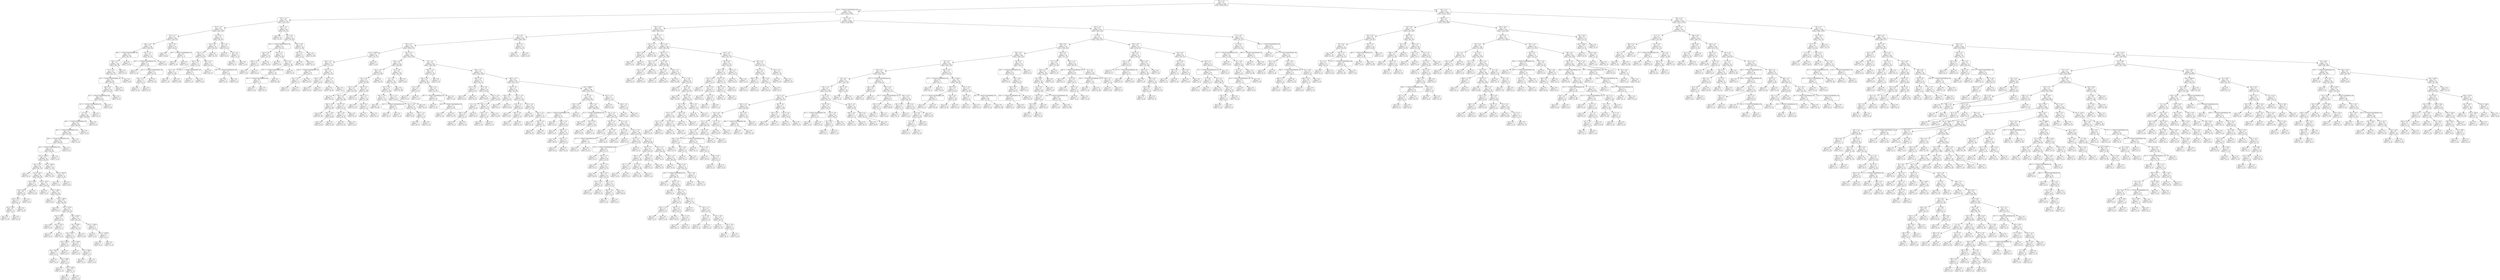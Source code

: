 digraph Tree {
node [shape=box, style="rounded", color="black", fontname=helvetica] ;
edge [fontname=helvetica] ;
0 [label="66 <= 1.0\ngini = 0.5\nsamples = 3344\nvalue = [2596, 2613]"] ;
1 [label="316 <= -1.7014117331926443e+38\ngini = 0.5\nsamples = 1555\nvalue = [1323, 1091]"] ;
0 -> 1 [labeldistance=2.5, labelangle=45, headlabel="True"] ;
2 [label="275 <= -2.5\ngini = 0.5\nsamples = 271\nvalue = [174, 231]"] ;
1 -> 2 ;
3 [label="227 <= -1.6\ngini = 0.5\nsamples = 191\nvalue = [150, 138]"] ;
2 -> 3 ;
4 [label="55 <= -1.7\ngini = 0.5\nsamples = 144\nvalue = [122, 93]"] ;
3 -> 4 ;
5 [label="164 <= -5.0\ngini = 0.5\nsamples = 130\nvalue = [103, 91]"] ;
4 -> 5 ;
6 [label="308 <= -1.7014117331926443e+38\ngini = 0.5\nsamples = 113\nvalue = [97, 76]"] ;
5 -> 6 ;
7 [label="198 <= -2.1\ngini = 0.5\nsamples = 104\nvalue = [82, 76]"] ;
6 -> 7 ;
8 [label="37 <= -1.0\ngini = 0.5\nsamples = 101\nvalue = [82, 71]"] ;
7 -> 8 ;
9 [label="39 <= -1.7014117331926443e+38\ngini = 0.5\nsamples = 99\nvalue = [82, 67]"] ;
8 -> 9 ;
10 [label="380 <= 0.5\ngini = 0.5\nsamples = 94\nvalue = [74, 67]"] ;
9 -> 10 ;
11 [label="87 <= -1.7014117331926443e+38\ngini = 0.5\nsamples = 91\nvalue = [70, 67]"] ;
10 -> 11 ;
12 [label="311 <= -1.7014117331926443e+38\ngini = 0.5\nsamples = 89\nvalue = [68, 67]"] ;
11 -> 12 ;
13 [label="3 <= 0.2\ngini = 0.5\nsamples = 88\nvalue = [68, 66]"] ;
12 -> 13 ;
14 [label="181 <= -1.7014117331926443e+38\ngini = 0.5\nsamples = 87\nvalue = [68, 65]"] ;
13 -> 14 ;
15 [label="262 <= -1.7014117331926443e+38\ngini = 0.5\nsamples = 86\nvalue = [67, 65]"] ;
14 -> 15 ;
16 [label="360 <= -1.7014117331926443e+38\ngini = 0.5\nsamples = 85\nvalue = [66, 65]"] ;
15 -> 16 ;
17 [label="18 <= -1.7014117331926443e+38\ngini = 0.5\nsamples = 84\nvalue = [66, 64]"] ;
16 -> 17 ;
18 [label="rain <= 1219.5\ngini = 0.5\nsamples = 83\nvalue = [65, 64]"] ;
17 -> 18 ;
19 [label="rain <= 13.0\ngini = 0.4\nsamples = 65\nvalue = [64, 31]"] ;
18 -> 19 ;
20 [label="gini = 0.0\nsamples = 1\nvalue = [0, 2]"] ;
19 -> 20 ;
21 [label="rain <= 121.5\ngini = 0.4\nsamples = 64\nvalue = [64, 29]"] ;
19 -> 21 ;
22 [label="rain <= 38.5\ngini = 0.3\nsamples = 23\nvalue = [30, 6]"] ;
21 -> 22 ;
23 [label="rain <= 34.5\ngini = 0.5\nsamples = 8\nvalue = [8, 6]"] ;
22 -> 23 ;
24 [label="rain <= 24.5\ngini = 0.3\nsamples = 7\nvalue = [8, 2]"] ;
23 -> 24 ;
25 [label="rain <= 18.5\ngini = 0.5\nsamples = 4\nvalue = [3, 2]"] ;
24 -> 25 ;
26 [label="gini = 0.0\nsamples = 2\nvalue = [3, 0]"] ;
25 -> 26 ;
27 [label="gini = 0.0\nsamples = 2\nvalue = [0, 2]"] ;
25 -> 27 ;
28 [label="gini = 0.0\nsamples = 3\nvalue = [5, 0]"] ;
24 -> 28 ;
29 [label="gini = 0.0\nsamples = 1\nvalue = [0, 4]"] ;
23 -> 29 ;
30 [label="gini = 0.0\nsamples = 15\nvalue = [22, 0]"] ;
22 -> 30 ;
31 [label="rain <= 127.0\ngini = 0.5\nsamples = 41\nvalue = [34, 23]"] ;
21 -> 31 ;
32 [label="gini = 0.0\nsamples = 2\nvalue = [0, 3]"] ;
31 -> 32 ;
33 [label="rain <= 166.5\ngini = 0.5\nsamples = 39\nvalue = [34, 20]"] ;
31 -> 33 ;
34 [label="gini = 0.0\nsamples = 3\nvalue = [6, 0]"] ;
33 -> 34 ;
35 [label="rain <= 189.0\ngini = 0.5\nsamples = 36\nvalue = [28, 20]"] ;
33 -> 35 ;
36 [label="gini = 0.0\nsamples = 3\nvalue = [0, 5]"] ;
35 -> 36 ;
37 [label="rain <= 413.0\ngini = 0.5\nsamples = 33\nvalue = [28, 15]"] ;
35 -> 37 ;
38 [label="rain <= 318.5\ngini = 0.2\nsamples = 11\nvalue = [10, 1]"] ;
37 -> 38 ;
39 [label="gini = 0.0\nsamples = 5\nvalue = [5, 0]"] ;
38 -> 39 ;
40 [label="rain <= 321.5\ngini = 0.3\nsamples = 6\nvalue = [5, 1]"] ;
38 -> 40 ;
41 [label="gini = 0.0\nsamples = 1\nvalue = [0, 1]"] ;
40 -> 41 ;
42 [label="gini = 0.0\nsamples = 5\nvalue = [5, 0]"] ;
40 -> 42 ;
43 [label="rain <= 834.5\ngini = 0.5\nsamples = 22\nvalue = [18, 14]"] ;
37 -> 43 ;
44 [label="rain <= 678.0\ngini = 0.5\nsamples = 17\nvalue = [10, 13]"] ;
43 -> 44 ;
45 [label="rain <= 517.5\ngini = 0.5\nsamples = 13\nvalue = [10, 7]"] ;
44 -> 45 ;
46 [label="rain <= 502.0\ngini = 0.4\nsamples = 6\nvalue = [2, 6]"] ;
45 -> 46 ;
47 [label="rain <= 416.5\ngini = 0.5\nsamples = 4\nvalue = [2, 3]"] ;
46 -> 47 ;
48 [label="gini = 0.0\nsamples = 1\nvalue = [0, 2]"] ;
47 -> 48 ;
49 [label="rain <= 436.5\ngini = 0.4\nsamples = 3\nvalue = [2, 1]"] ;
47 -> 49 ;
50 [label="gini = 0.0\nsamples = 1\nvalue = [1, 0]"] ;
49 -> 50 ;
51 [label="rain <= 478.0\ngini = 0.5\nsamples = 2\nvalue = [1, 1]"] ;
49 -> 51 ;
52 [label="gini = 0.0\nsamples = 1\nvalue = [0, 1]"] ;
51 -> 52 ;
53 [label="gini = 0.0\nsamples = 1\nvalue = [1, 0]"] ;
51 -> 53 ;
54 [label="gini = 0.0\nsamples = 2\nvalue = [0, 3]"] ;
46 -> 54 ;
55 [label="rain <= 565.0\ngini = 0.2\nsamples = 7\nvalue = [8, 1]"] ;
45 -> 55 ;
56 [label="gini = 0.0\nsamples = 3\nvalue = [5, 0]"] ;
55 -> 56 ;
57 [label="rain <= 589.0\ngini = 0.4\nsamples = 4\nvalue = [3, 1]"] ;
55 -> 57 ;
58 [label="gini = 0.0\nsamples = 1\nvalue = [0, 1]"] ;
57 -> 58 ;
59 [label="gini = 0.0\nsamples = 3\nvalue = [3, 0]"] ;
57 -> 59 ;
60 [label="gini = 0.0\nsamples = 4\nvalue = [0, 6]"] ;
44 -> 60 ;
61 [label="rain <= 1146.5\ngini = 0.2\nsamples = 5\nvalue = [8, 1]"] ;
43 -> 61 ;
62 [label="gini = 0.0\nsamples = 3\nvalue = [7, 0]"] ;
61 -> 62 ;
63 [label="rain <= 1194.0\ngini = 0.5\nsamples = 2\nvalue = [1, 1]"] ;
61 -> 63 ;
64 [label="gini = 0.0\nsamples = 1\nvalue = [0, 1]"] ;
63 -> 64 ;
65 [label="gini = 0.0\nsamples = 1\nvalue = [1, 0]"] ;
63 -> 65 ;
66 [label="rain <= 2196.0\ngini = 0.1\nsamples = 18\nvalue = [1, 33]"] ;
18 -> 66 ;
67 [label="gini = 0.0\nsamples = 12\nvalue = [0, 25]"] ;
66 -> 67 ;
68 [label="rain <= 2472.0\ngini = 0.2\nsamples = 6\nvalue = [1, 8]"] ;
66 -> 68 ;
69 [label="gini = 0.0\nsamples = 1\nvalue = [1, 0]"] ;
68 -> 69 ;
70 [label="gini = 0.0\nsamples = 5\nvalue = [0, 8]"] ;
68 -> 70 ;
71 [label="gini = 0.0\nsamples = 1\nvalue = [1, 0]"] ;
17 -> 71 ;
72 [label="gini = 0.0\nsamples = 1\nvalue = [0, 1]"] ;
16 -> 72 ;
73 [label="gini = 0.0\nsamples = 1\nvalue = [1, 0]"] ;
15 -> 73 ;
74 [label="gini = 0.0\nsamples = 1\nvalue = [1, 0]"] ;
14 -> 74 ;
75 [label="gini = 0.0\nsamples = 1\nvalue = [0, 1]"] ;
13 -> 75 ;
76 [label="gini = 0.0\nsamples = 1\nvalue = [0, 1]"] ;
12 -> 76 ;
77 [label="gini = 0.0\nsamples = 2\nvalue = [2, 0]"] ;
11 -> 77 ;
78 [label="gini = 0.0\nsamples = 3\nvalue = [4, 0]"] ;
10 -> 78 ;
79 [label="gini = 0.0\nsamples = 5\nvalue = [8, 0]"] ;
9 -> 79 ;
80 [label="gini = 0.0\nsamples = 2\nvalue = [0, 4]"] ;
8 -> 80 ;
81 [label="gini = 0.0\nsamples = 3\nvalue = [0, 5]"] ;
7 -> 81 ;
82 [label="gini = 0.0\nsamples = 9\nvalue = [15, 0]"] ;
6 -> 82 ;
83 [label="257 <= -3.5\ngini = 0.4\nsamples = 17\nvalue = [6, 15]"] ;
5 -> 83 ;
84 [label="165 <= -1.7014117331926443e+38\ngini = 0.3\nsamples = 14\nvalue = [3, 15]"] ;
83 -> 84 ;
85 [label="gini = 0.0\nsamples = 1\nvalue = [1, 0]"] ;
84 -> 85 ;
86 [label="191 <= -1.7014117331926443e+38\ngini = 0.2\nsamples = 13\nvalue = [2, 15]"] ;
84 -> 86 ;
87 [label="161 <= -1.9\ngini = 0.5\nsamples = 4\nvalue = [2, 3]"] ;
86 -> 87 ;
88 [label="gini = 0.0\nsamples = 2\nvalue = [2, 0]"] ;
87 -> 88 ;
89 [label="gini = 0.0\nsamples = 2\nvalue = [0, 3]"] ;
87 -> 89 ;
90 [label="gini = 0.0\nsamples = 9\nvalue = [0, 12]"] ;
86 -> 90 ;
91 [label="gini = 0.0\nsamples = 3\nvalue = [3, 0]"] ;
83 -> 91 ;
92 [label="343 <= 2.0\ngini = 0.2\nsamples = 14\nvalue = [19, 2]"] ;
4 -> 92 ;
93 [label="gini = 0.0\nsamples = 11\nvalue = [18, 0]"] ;
92 -> 93 ;
94 [label="96 <= -1.7014117331926443e+38\ngini = 0.4\nsamples = 3\nvalue = [1, 2]"] ;
92 -> 94 ;
95 [label="gini = 0.0\nsamples = 1\nvalue = [1, 0]"] ;
94 -> 95 ;
96 [label="gini = 0.0\nsamples = 2\nvalue = [0, 2]"] ;
94 -> 96 ;
97 [label="111 <= 0.7\ngini = 0.5\nsamples = 47\nvalue = [28, 45]"] ;
3 -> 97 ;
98 [label="231 <= 0.1\ngini = 0.4\nsamples = 39\nvalue = [18, 42]"] ;
97 -> 98 ;
99 [label="387 <= -1.2\ngini = 0.5\nsamples = 29\nvalue = [18, 25]"] ;
98 -> 99 ;
100 [label="154 <= -0.8\ngini = 0.3\nsamples = 17\nvalue = [5, 21]"] ;
99 -> 100 ;
101 [label="64 <= -2.0\ngini = 0.1\nsamples = 13\nvalue = [1, 20]"] ;
100 -> 101 ;
102 [label="gini = 0.0\nsamples = 1\nvalue = [1, 0]"] ;
101 -> 102 ;
103 [label="gini = 0.0\nsamples = 12\nvalue = [0, 20]"] ;
101 -> 103 ;
104 [label="109 <= -1.7014117331926443e+38\ngini = 0.3\nsamples = 4\nvalue = [4, 1]"] ;
100 -> 104 ;
105 [label="gini = 0.0\nsamples = 1\nvalue = [0, 1]"] ;
104 -> 105 ;
106 [label="gini = 0.0\nsamples = 3\nvalue = [4, 0]"] ;
104 -> 106 ;
107 [label="342 <= 0.2\ngini = 0.4\nsamples = 12\nvalue = [13, 4]"] ;
99 -> 107 ;
108 [label="gini = 0.0\nsamples = 7\nvalue = [10, 0]"] ;
107 -> 108 ;
109 [label="150 <= -1.7014117331926443e+38\ngini = 0.5\nsamples = 5\nvalue = [3, 4]"] ;
107 -> 109 ;
110 [label="gini = 0.0\nsamples = 2\nvalue = [3, 0]"] ;
109 -> 110 ;
111 [label="gini = 0.0\nsamples = 3\nvalue = [0, 4]"] ;
109 -> 111 ;
112 [label="gini = 0.0\nsamples = 10\nvalue = [0, 17]"] ;
98 -> 112 ;
113 [label="54 <= 1.0\ngini = 0.4\nsamples = 8\nvalue = [10, 3]"] ;
97 -> 113 ;
114 [label="gini = 0.0\nsamples = 5\nvalue = [9, 0]"] ;
113 -> 114 ;
115 [label="62 <= 2.1\ngini = 0.4\nsamples = 3\nvalue = [1, 3]"] ;
113 -> 115 ;
116 [label="gini = 0.0\nsamples = 2\nvalue = [0, 3]"] ;
115 -> 116 ;
117 [label="gini = 0.0\nsamples = 1\nvalue = [1, 0]"] ;
115 -> 117 ;
118 [label="238 <= -1.4\ngini = 0.3\nsamples = 80\nvalue = [24, 93]"] ;
2 -> 118 ;
119 [label="gini = 0.0\nsamples = 35\nvalue = [0, 51]"] ;
118 -> 119 ;
120 [label="231 <= 0.5\ngini = 0.5\nsamples = 45\nvalue = [24, 42]"] ;
118 -> 120 ;
121 [label="334 <= -1.7014117331926443e+38\ngini = 0.5\nsamples = 29\nvalue = [22, 22]"] ;
120 -> 121 ;
122 [label="218 <= -0.8\ngini = 0.2\nsamples = 12\nvalue = [13, 2]"] ;
121 -> 122 ;
123 [label="204 <= -1.3\ngini = 0.5\nsamples = 4\nvalue = [3, 2]"] ;
122 -> 123 ;
124 [label="gini = 0.0\nsamples = 2\nvalue = [3, 0]"] ;
123 -> 124 ;
125 [label="gini = 0.0\nsamples = 2\nvalue = [0, 2]"] ;
123 -> 125 ;
126 [label="gini = 0.0\nsamples = 8\nvalue = [10, 0]"] ;
122 -> 126 ;
127 [label="96 <= -1.2\ngini = 0.4\nsamples = 17\nvalue = [9, 20]"] ;
121 -> 127 ;
128 [label="gini = 0.0\nsamples = 2\nvalue = [4, 0]"] ;
127 -> 128 ;
129 [label="20 <= 0.7\ngini = 0.3\nsamples = 15\nvalue = [5, 20]"] ;
127 -> 129 ;
130 [label="274 <= -1.7014117331926443e+38\ngini = 0.1\nsamples = 13\nvalue = [1, 20]"] ;
129 -> 130 ;
131 [label="159 <= -1.7014117331926443e+38\ngini = 0.5\nsamples = 2\nvalue = [1, 1]"] ;
130 -> 131 ;
132 [label="gini = 0.0\nsamples = 1\nvalue = [1, 0]"] ;
131 -> 132 ;
133 [label="gini = 0.0\nsamples = 1\nvalue = [0, 1]"] ;
131 -> 133 ;
134 [label="gini = 0.0\nsamples = 11\nvalue = [0, 19]"] ;
130 -> 134 ;
135 [label="gini = 0.0\nsamples = 2\nvalue = [4, 0]"] ;
129 -> 135 ;
136 [label="152 <= 0.6\ngini = 0.2\nsamples = 16\nvalue = [2, 20]"] ;
120 -> 136 ;
137 [label="90 <= 0.7\ngini = 0.5\nsamples = 4\nvalue = [2, 2]"] ;
136 -> 137 ;
138 [label="gini = 0.0\nsamples = 2\nvalue = [2, 0]"] ;
137 -> 138 ;
139 [label="gini = 0.0\nsamples = 2\nvalue = [0, 2]"] ;
137 -> 139 ;
140 [label="gini = 0.0\nsamples = 12\nvalue = [0, 18]"] ;
136 -> 140 ;
141 [label="152 <= -0.5\ngini = 0.5\nsamples = 1284\nvalue = [1149, 860]"] ;
1 -> 141 ;
142 [label="159 <= -0.9\ngini = 0.5\nsamples = 745\nvalue = [609, 541]"] ;
141 -> 142 ;
143 [label="57 <= 0.7\ngini = 0.5\nsamples = 554\nvalue = [506, 350]"] ;
142 -> 143 ;
144 [label="279 <= -5.2\ngini = 0.5\nsamples = 543\nvalue = [504, 337]"] ;
143 -> 144 ;
145 [label="rain <= 3194.0\ngini = 0.3\nsamples = 60\nvalue = [72, 17]"] ;
144 -> 145 ;
146 [label="356 <= -2.7\ngini = 0.2\nsamples = 55\nvalue = [72, 11]"] ;
145 -> 146 ;
147 [label="326 <= -1.7014117331926443e+38\ngini = 0.0\nsamples = 32\nvalue = [50, 1]"] ;
146 -> 147 ;
148 [label="92 <= -5.6\ngini = 0.2\nsamples = 5\nvalue = [7, 1]"] ;
147 -> 148 ;
149 [label="gini = 0.0\nsamples = 4\nvalue = [7, 0]"] ;
148 -> 149 ;
150 [label="gini = 0.0\nsamples = 1\nvalue = [0, 1]"] ;
148 -> 150 ;
151 [label="gini = 0.0\nsamples = 27\nvalue = [43, 0]"] ;
147 -> 151 ;
152 [label="329 <= -1.5\ngini = 0.4\nsamples = 23\nvalue = [22, 10]"] ;
146 -> 152 ;
153 [label="184 <= -2.6\ngini = 0.5\nsamples = 11\nvalue = [6, 9]"] ;
152 -> 153 ;
154 [label="gini = 0.0\nsamples = 4\nvalue = [6, 0]"] ;
153 -> 154 ;
155 [label="gini = 0.0\nsamples = 7\nvalue = [0, 9]"] ;
153 -> 155 ;
156 [label="123 <= 1.8\ngini = 0.1\nsamples = 12\nvalue = [16, 1]"] ;
152 -> 156 ;
157 [label="gini = 0.0\nsamples = 11\nvalue = [16, 0]"] ;
156 -> 157 ;
158 [label="gini = 0.0\nsamples = 1\nvalue = [0, 1]"] ;
156 -> 158 ;
159 [label="gini = 0.0\nsamples = 5\nvalue = [0, 6]"] ;
145 -> 159 ;
160 [label="322 <= -4.3\ngini = 0.5\nsamples = 483\nvalue = [432, 320]"] ;
144 -> 160 ;
161 [label="328 <= -4.2\ngini = 0.5\nsamples = 101\nvalue = [68, 98]"] ;
160 -> 161 ;
162 [label="191 <= -3.9\ngini = 0.5\nsamples = 62\nvalue = [53, 44]"] ;
161 -> 162 ;
163 [label="112 <= -4.6\ngini = 0.5\nsamples = 54\nvalue = [39, 44]"] ;
162 -> 163 ;
164 [label="321 <= -5.2\ngini = 0.5\nsamples = 41\nvalue = [37, 26]"] ;
163 -> 164 ;
165 [label="gini = 0.0\nsamples = 9\nvalue = [14, 0]"] ;
164 -> 165 ;
166 [label="305 <= -4.7\ngini = 0.5\nsamples = 32\nvalue = [23, 26]"] ;
164 -> 166 ;
167 [label="380 <= -4.9\ngini = 0.4\nsamples = 21\nvalue = [8, 24]"] ;
166 -> 167 ;
168 [label="gini = 0.0\nsamples = 9\nvalue = [0, 16]"] ;
167 -> 168 ;
169 [label="261 <= -4.8\ngini = 0.5\nsamples = 12\nvalue = [8, 8]"] ;
167 -> 169 ;
170 [label="gini = 0.0\nsamples = 6\nvalue = [8, 0]"] ;
169 -> 170 ;
171 [label="gini = 0.0\nsamples = 6\nvalue = [0, 8]"] ;
169 -> 171 ;
172 [label="279 <= -4.5\ngini = 0.2\nsamples = 11\nvalue = [15, 2]"] ;
166 -> 172 ;
173 [label="148 <= -4.6\ngini = 0.1\nsamples = 10\nvalue = [15, 1]"] ;
172 -> 173 ;
174 [label="gini = 0.0\nsamples = 9\nvalue = [15, 0]"] ;
173 -> 174 ;
175 [label="gini = 0.0\nsamples = 1\nvalue = [0, 1]"] ;
173 -> 175 ;
176 [label="gini = 0.0\nsamples = 1\nvalue = [0, 1]"] ;
172 -> 176 ;
177 [label="382 <= -5.3\ngini = 0.2\nsamples = 13\nvalue = [2, 18]"] ;
163 -> 177 ;
178 [label="gini = 0.0\nsamples = 1\nvalue = [1, 0]"] ;
177 -> 178 ;
179 [label="348 <= -4.3\ngini = 0.1\nsamples = 12\nvalue = [1, 18]"] ;
177 -> 179 ;
180 [label="gini = 0.0\nsamples = 10\nvalue = [0, 17]"] ;
179 -> 180 ;
181 [label="263 <= -4.3\ngini = 0.5\nsamples = 2\nvalue = [1, 1]"] ;
179 -> 181 ;
182 [label="gini = 0.0\nsamples = 1\nvalue = [1, 0]"] ;
181 -> 182 ;
183 [label="gini = 0.0\nsamples = 1\nvalue = [0, 1]"] ;
181 -> 183 ;
184 [label="gini = 0.0\nsamples = 8\nvalue = [14, 0]"] ;
162 -> 184 ;
185 [label="74 <= -0.9\ngini = 0.3\nsamples = 39\nvalue = [15, 54]"] ;
161 -> 185 ;
186 [label="2 <= -1.4\ngini = 0.3\nsamples = 36\nvalue = [11, 54]"] ;
185 -> 186 ;
187 [label="101 <= -3.4\ngini = 0.4\nsamples = 21\nvalue = [11, 26]"] ;
186 -> 187 ;
188 [label="361 <= -3.4\ngini = 0.1\nsamples = 11\nvalue = [1, 21]"] ;
187 -> 188 ;
189 [label="gini = 0.0\nsamples = 9\nvalue = [0, 20]"] ;
188 -> 189 ;
190 [label="163 <= -1.7014117331926443e+38\ngini = 0.5\nsamples = 2\nvalue = [1, 1]"] ;
188 -> 190 ;
191 [label="gini = 0.0\nsamples = 1\nvalue = [0, 1]"] ;
190 -> 191 ;
192 [label="gini = 0.0\nsamples = 1\nvalue = [1, 0]"] ;
190 -> 192 ;
193 [label="221 <= -1.4\ngini = 0.4\nsamples = 10\nvalue = [10, 5]"] ;
187 -> 193 ;
194 [label="162 <= -1.8\ngini = 0.3\nsamples = 8\nvalue = [10, 2]"] ;
193 -> 194 ;
195 [label="gini = 0.0\nsamples = 6\nvalue = [9, 0]"] ;
194 -> 195 ;
196 [label="166 <= -1.5\ngini = 0.4\nsamples = 2\nvalue = [1, 2]"] ;
194 -> 196 ;
197 [label="gini = 0.0\nsamples = 1\nvalue = [0, 2]"] ;
196 -> 197 ;
198 [label="gini = 0.0\nsamples = 1\nvalue = [1, 0]"] ;
196 -> 198 ;
199 [label="gini = 0.0\nsamples = 2\nvalue = [0, 3]"] ;
193 -> 199 ;
200 [label="gini = 0.0\nsamples = 15\nvalue = [0, 28]"] ;
186 -> 200 ;
201 [label="gini = 0.0\nsamples = 3\nvalue = [4, 0]"] ;
185 -> 201 ;
202 [label="93 <= -5.1\ngini = 0.5\nsamples = 382\nvalue = [364, 222]"] ;
160 -> 202 ;
203 [label="195 <= -1.0\ngini = 0.4\nsamples = 31\nvalue = [13, 32]"] ;
202 -> 203 ;
204 [label="302 <= -2.4\ngini = 0.4\nsamples = 29\nvalue = [10, 32]"] ;
203 -> 204 ;
205 [label="10 <= -4.0\ngini = 0.5\nsamples = 7\nvalue = [7, 5]"] ;
204 -> 205 ;
206 [label="gini = 0.0\nsamples = 3\nvalue = [0, 5]"] ;
205 -> 206 ;
207 [label="gini = 0.0\nsamples = 4\nvalue = [7, 0]"] ;
205 -> 207 ;
208 [label="180 <= 1.0\ngini = 0.2\nsamples = 22\nvalue = [3, 27]"] ;
204 -> 208 ;
209 [label="397 <= -1.7014117331926443e+38\ngini = 0.1\nsamples = 21\nvalue = [2, 27]"] ;
208 -> 209 ;
210 [label="gini = 0.0\nsamples = 1\nvalue = [1, 0]"] ;
209 -> 210 ;
211 [label="261 <= -1.7014117331926443e+38\ngini = 0.1\nsamples = 20\nvalue = [1, 27]"] ;
209 -> 211 ;
212 [label="gini = 0.0\nsamples = 1\nvalue = [1, 0]"] ;
211 -> 212 ;
213 [label="gini = 0.0\nsamples = 19\nvalue = [0, 27]"] ;
211 -> 213 ;
214 [label="gini = 0.0\nsamples = 1\nvalue = [1, 0]"] ;
208 -> 214 ;
215 [label="gini = 0.0\nsamples = 2\nvalue = [3, 0]"] ;
203 -> 215 ;
216 [label="391 <= -3.5\ngini = 0.5\nsamples = 351\nvalue = [351, 190]"] ;
202 -> 216 ;
217 [label="382 <= -4.6\ngini = 0.2\nsamples = 57\nvalue = [78, 13]"] ;
216 -> 217 ;
218 [label="353 <= -4.5\ngini = 0.5\nsamples = 7\nvalue = [4, 5]"] ;
217 -> 218 ;
219 [label="gini = 0.0\nsamples = 3\nvalue = [4, 0]"] ;
218 -> 219 ;
220 [label="gini = 0.0\nsamples = 4\nvalue = [0, 5]"] ;
218 -> 220 ;
221 [label="13 <= -3.8\ngini = 0.2\nsamples = 50\nvalue = [74, 8]"] ;
217 -> 221 ;
222 [label="gini = 0.0\nsamples = 24\nvalue = [40, 0]"] ;
221 -> 222 ;
223 [label="255 <= -4.0\ngini = 0.3\nsamples = 26\nvalue = [34, 8]"] ;
221 -> 223 ;
224 [label="12 <= -3.4\ngini = 0.4\nsamples = 7\nvalue = [2, 6]"] ;
223 -> 224 ;
225 [label="346 <= -4.0\ngini = 0.4\nsamples = 3\nvalue = [2, 1]"] ;
224 -> 225 ;
226 [label="gini = 0.0\nsamples = 1\nvalue = [0, 1]"] ;
225 -> 226 ;
227 [label="gini = 0.0\nsamples = 2\nvalue = [2, 0]"] ;
225 -> 227 ;
228 [label="gini = 0.0\nsamples = 4\nvalue = [0, 5]"] ;
224 -> 228 ;
229 [label="282 <= -3.9\ngini = 0.1\nsamples = 19\nvalue = [32, 2]"] ;
223 -> 229 ;
230 [label="139 <= -3.7\ngini = 0.4\nsamples = 3\nvalue = [1, 2]"] ;
229 -> 230 ;
231 [label="gini = 0.0\nsamples = 1\nvalue = [1, 0]"] ;
230 -> 231 ;
232 [label="gini = 0.0\nsamples = 2\nvalue = [0, 2]"] ;
230 -> 232 ;
233 [label="gini = 0.0\nsamples = 16\nvalue = [31, 0]"] ;
229 -> 233 ;
234 [label="298 <= -2.4\ngini = 0.5\nsamples = 294\nvalue = [273, 177]"] ;
216 -> 234 ;
235 [label="276 <= -3.4\ngini = 0.5\nsamples = 54\nvalue = [32, 54]"] ;
234 -> 235 ;
236 [label="166 <= -4.1\ngini = 0.1\nsamples = 12\nvalue = [19, 1]"] ;
235 -> 236 ;
237 [label="gini = 0.0\nsamples = 1\nvalue = [0, 1]"] ;
236 -> 237 ;
238 [label="gini = 0.0\nsamples = 11\nvalue = [19, 0]"] ;
236 -> 238 ;
239 [label="231 <= -3.8\ngini = 0.3\nsamples = 42\nvalue = [13, 53]"] ;
235 -> 239 ;
240 [label="234 <= -2.7\ngini = 0.3\nsamples = 6\nvalue = [8, 2]"] ;
239 -> 240 ;
241 [label="gini = 0.0\nsamples = 3\nvalue = [7, 0]"] ;
240 -> 241 ;
242 [label="287 <= -2.0\ngini = 0.4\nsamples = 3\nvalue = [1, 2]"] ;
240 -> 242 ;
243 [label="gini = 0.0\nsamples = 2\nvalue = [0, 2]"] ;
242 -> 243 ;
244 [label="gini = 0.0\nsamples = 1\nvalue = [1, 0]"] ;
242 -> 244 ;
245 [label="273 <= -2.6\ngini = 0.2\nsamples = 36\nvalue = [5, 51]"] ;
239 -> 245 ;
246 [label="gini = 0.0\nsamples = 25\nvalue = [0, 40]"] ;
245 -> 246 ;
247 [label="143 <= -2.5\ngini = 0.4\nsamples = 11\nvalue = [5, 11]"] ;
245 -> 247 ;
248 [label="gini = 0.0\nsamples = 2\nvalue = [4, 0]"] ;
247 -> 248 ;
249 [label="158 <= -1.0\ngini = 0.2\nsamples = 9\nvalue = [1, 11]"] ;
247 -> 249 ;
250 [label="gini = 0.0\nsamples = 8\nvalue = [0, 11]"] ;
249 -> 250 ;
251 [label="gini = 0.0\nsamples = 1\nvalue = [1, 0]"] ;
249 -> 251 ;
252 [label="rain <= 2668.5\ngini = 0.4\nsamples = 240\nvalue = [241, 123]"] ;
234 -> 252 ;
253 [label="47 <= -2.0\ngini = 0.4\nsamples = 223\nvalue = [240, 101]"] ;
252 -> 253 ;
254 [label="232 <= -0.9\ngini = 0.2\nsamples = 39\nvalue = [52, 5]"] ;
253 -> 254 ;
255 [label="339 <= -1.7014117331926443e+38\ngini = 0.1\nsamples = 37\nvalue = [52, 3]"] ;
254 -> 255 ;
256 [label="gini = 0.0\nsamples = 1\nvalue = [0, 1]"] ;
255 -> 256 ;
257 [label="320 <= -3.4\ngini = 0.1\nsamples = 36\nvalue = [52, 2]"] ;
255 -> 257 ;
258 [label="gini = 0.0\nsamples = 1\nvalue = [0, 1]"] ;
257 -> 258 ;
259 [label="248 <= -1.7\ngini = 0.0\nsamples = 35\nvalue = [52, 1]"] ;
257 -> 259 ;
260 [label="gini = 0.0\nsamples = 27\nvalue = [44, 0]"] ;
259 -> 260 ;
261 [label="252 <= -1.7\ngini = 0.2\nsamples = 8\nvalue = [8, 1]"] ;
259 -> 261 ;
262 [label="gini = 0.0\nsamples = 1\nvalue = [0, 1]"] ;
261 -> 262 ;
263 [label="gini = 0.0\nsamples = 7\nvalue = [8, 0]"] ;
261 -> 263 ;
264 [label="gini = 0.0\nsamples = 2\nvalue = [0, 2]"] ;
254 -> 264 ;
265 [label="26 <= -2.0\ngini = 0.4\nsamples = 184\nvalue = [188, 96]"] ;
253 -> 265 ;
266 [label="16 <= -1.7014117331926443e+38\ngini = 0.3\nsamples = 17\nvalue = [5, 22]"] ;
265 -> 266 ;
267 [label="gini = 0.0\nsamples = 2\nvalue = [4, 0]"] ;
266 -> 267 ;
268 [label="153 <= -0.8\ngini = 0.1\nsamples = 15\nvalue = [1, 22]"] ;
266 -> 268 ;
269 [label="gini = 0.0\nsamples = 14\nvalue = [0, 22]"] ;
268 -> 269 ;
270 [label="gini = 0.0\nsamples = 1\nvalue = [1, 0]"] ;
268 -> 270 ;
271 [label="121 <= -2.1\ngini = 0.4\nsamples = 167\nvalue = [183, 74]"] ;
265 -> 271 ;
272 [label="342 <= -3.5\ngini = 0.5\nsamples = 14\nvalue = [8, 13]"] ;
271 -> 272 ;
273 [label="gini = 0.0\nsamples = 2\nvalue = [5, 0]"] ;
272 -> 273 ;
274 [label="10 <= -0.9\ngini = 0.3\nsamples = 12\nvalue = [3, 13]"] ;
272 -> 274 ;
275 [label="132 <= -1.7014117331926443e+38\ngini = 0.1\nsamples = 10\nvalue = [1, 13]"] ;
274 -> 275 ;
276 [label="gini = 0.0\nsamples = 1\nvalue = [1, 0]"] ;
275 -> 276 ;
277 [label="gini = 0.0\nsamples = 9\nvalue = [0, 13]"] ;
275 -> 277 ;
278 [label="gini = 0.0\nsamples = 2\nvalue = [2, 0]"] ;
274 -> 278 ;
279 [label="25 <= -2.0\ngini = 0.4\nsamples = 153\nvalue = [175, 61]"] ;
271 -> 279 ;
280 [label="13 <= -0.4\ngini = 0.4\nsamples = 5\nvalue = [3, 8]"] ;
279 -> 280 ;
281 [label="gini = 0.0\nsamples = 4\nvalue = [0, 8]"] ;
280 -> 281 ;
282 [label="gini = 0.0\nsamples = 1\nvalue = [3, 0]"] ;
280 -> 282 ;
283 [label="237 <= -1.6\ngini = 0.4\nsamples = 148\nvalue = [172, 53]"] ;
279 -> 283 ;
284 [label="50 <= -1.2\ngini = 0.2\nsamples = 49\nvalue = [73, 9]"] ;
283 -> 284 ;
285 [label="323 <= -1.7014117331926443e+38\ngini = 0.2\nsamples = 47\nvalue = [73, 7]"] ;
284 -> 285 ;
286 [label="gini = 0.0\nsamples = 1\nvalue = [0, 1]"] ;
285 -> 286 ;
287 [label="187 <= -2.3\ngini = 0.1\nsamples = 46\nvalue = [73, 6]"] ;
285 -> 287 ;
288 [label="gini = 0.0\nsamples = 1\nvalue = [0, 1]"] ;
287 -> 288 ;
289 [label="335 <= -1.8\ngini = 0.1\nsamples = 45\nvalue = [73, 5]"] ;
287 -> 289 ;
290 [label="gini = 0.0\nsamples = 21\nvalue = [40, 0]"] ;
289 -> 290 ;
291 [label="168 <= -1.8\ngini = 0.2\nsamples = 24\nvalue = [33, 5]"] ;
289 -> 291 ;
292 [label="357 <= -1.8\ngini = 0.4\nsamples = 4\nvalue = [2, 4]"] ;
291 -> 292 ;
293 [label="gini = 0.0\nsamples = 2\nvalue = [0, 4]"] ;
292 -> 293 ;
294 [label="gini = 0.0\nsamples = 2\nvalue = [2, 0]"] ;
292 -> 294 ;
295 [label="282 <= -2.0\ngini = 0.1\nsamples = 20\nvalue = [31, 1]"] ;
291 -> 295 ;
296 [label="364 <= -1.6\ngini = 0.4\nsamples = 3\nvalue = [3, 1]"] ;
295 -> 296 ;
297 [label="gini = 0.0\nsamples = 2\nvalue = [3, 0]"] ;
296 -> 297 ;
298 [label="gini = 0.0\nsamples = 1\nvalue = [0, 1]"] ;
296 -> 298 ;
299 [label="gini = 0.0\nsamples = 17\nvalue = [28, 0]"] ;
295 -> 299 ;
300 [label="gini = 0.0\nsamples = 2\nvalue = [0, 2]"] ;
284 -> 300 ;
301 [label="317 <= -1.5\ngini = 0.4\nsamples = 99\nvalue = [99, 44]"] ;
283 -> 301 ;
302 [label="153 <= -1.3\ngini = 0.4\nsamples = 20\nvalue = [10, 21]"] ;
301 -> 302 ;
303 [label="338 <= -1.7\ngini = 0.3\nsamples = 14\nvalue = [4, 20]"] ;
302 -> 303 ;
304 [label="347 <= -1.6\ngini = 0.4\nsamples = 3\nvalue = [3, 1]"] ;
303 -> 304 ;
305 [label="gini = 0.0\nsamples = 2\nvalue = [3, 0]"] ;
304 -> 305 ;
306 [label="gini = 0.0\nsamples = 1\nvalue = [0, 1]"] ;
304 -> 306 ;
307 [label="33 <= -0.7\ngini = 0.1\nsamples = 11\nvalue = [1, 19]"] ;
303 -> 307 ;
308 [label="gini = 0.0\nsamples = 10\nvalue = [0, 19]"] ;
307 -> 308 ;
309 [label="gini = 0.0\nsamples = 1\nvalue = [1, 0]"] ;
307 -> 309 ;
310 [label="300 <= -1.6\ngini = 0.2\nsamples = 6\nvalue = [6, 1]"] ;
302 -> 310 ;
311 [label="gini = 0.0\nsamples = 1\nvalue = [0, 1]"] ;
310 -> 311 ;
312 [label="gini = 0.0\nsamples = 5\nvalue = [6, 0]"] ;
310 -> 312 ;
313 [label="244 <= -1.7\ngini = 0.3\nsamples = 79\nvalue = [89, 23]"] ;
301 -> 313 ;
314 [label="gini = 0.0\nsamples = 3\nvalue = [0, 4]"] ;
313 -> 314 ;
315 [label="139 <= -1.9\ngini = 0.3\nsamples = 76\nvalue = [89, 19]"] ;
313 -> 315 ;
316 [label="gini = 0.0\nsamples = 3\nvalue = [0, 4]"] ;
315 -> 316 ;
317 [label="188 <= -0.6\ngini = 0.2\nsamples = 73\nvalue = [89, 15]"] ;
315 -> 317 ;
318 [label="101 <= -1.7014117331926443e+38\ngini = 0.2\nsamples = 70\nvalue = [88, 12]"] ;
317 -> 318 ;
319 [label="gini = 0.0\nsamples = 1\nvalue = [0, 1]"] ;
318 -> 319 ;
320 [label="283 <= -1.9\ngini = 0.2\nsamples = 69\nvalue = [88, 11]"] ;
318 -> 320 ;
321 [label="gini = 0.0\nsamples = 2\nvalue = [0, 2]"] ;
320 -> 321 ;
322 [label="332 <= -1.1\ngini = 0.2\nsamples = 67\nvalue = [88, 9]"] ;
320 -> 322 ;
323 [label="54 <= -1.6\ngini = 0.1\nsamples = 42\nvalue = [61, 2]"] ;
322 -> 323 ;
324 [label="199 <= -1.4\ngini = 0.3\nsamples = 4\nvalue = [5, 1]"] ;
323 -> 324 ;
325 [label="gini = 0.0\nsamples = 1\nvalue = [0, 1]"] ;
324 -> 325 ;
326 [label="gini = 0.0\nsamples = 3\nvalue = [5, 0]"] ;
324 -> 326 ;
327 [label="348 <= -1.1\ngini = 0.0\nsamples = 38\nvalue = [56, 1]"] ;
323 -> 327 ;
328 [label="gini = 0.0\nsamples = 32\nvalue = [49, 0]"] ;
327 -> 328 ;
329 [label="321 <= -1.0\ngini = 0.2\nsamples = 6\nvalue = [7, 1]"] ;
327 -> 329 ;
330 [label="gini = 0.0\nsamples = 1\nvalue = [0, 1]"] ;
329 -> 330 ;
331 [label="gini = 0.0\nsamples = 5\nvalue = [7, 0]"] ;
329 -> 331 ;
332 [label="107 <= -1.2\ngini = 0.3\nsamples = 25\nvalue = [27, 7]"] ;
322 -> 332 ;
333 [label="gini = 0.0\nsamples = 3\nvalue = [0, 3]"] ;
332 -> 333 ;
334 [label="118 <= -1.3\ngini = 0.2\nsamples = 22\nvalue = [27, 4]"] ;
332 -> 334 ;
335 [label="53 <= -0.9\ngini = 0.4\nsamples = 3\nvalue = [1, 3]"] ;
334 -> 335 ;
336 [label="gini = 0.0\nsamples = 2\nvalue = [0, 3]"] ;
335 -> 336 ;
337 [label="gini = 0.0\nsamples = 1\nvalue = [1, 0]"] ;
335 -> 337 ;
338 [label="212 <= -0.8\ngini = 0.1\nsamples = 19\nvalue = [26, 1]"] ;
334 -> 338 ;
339 [label="gini = 0.0\nsamples = 14\nvalue = [21, 0]"] ;
338 -> 339 ;
340 [label="195 <= -0.9\ngini = 0.3\nsamples = 5\nvalue = [5, 1]"] ;
338 -> 340 ;
341 [label="gini = 0.0\nsamples = 1\nvalue = [0, 1]"] ;
340 -> 341 ;
342 [label="gini = 0.0\nsamples = 4\nvalue = [5, 0]"] ;
340 -> 342 ;
343 [label="29 <= -0.5\ngini = 0.4\nsamples = 3\nvalue = [1, 3]"] ;
317 -> 343 ;
344 [label="gini = 0.0\nsamples = 1\nvalue = [1, 0]"] ;
343 -> 344 ;
345 [label="gini = 0.0\nsamples = 2\nvalue = [0, 3]"] ;
343 -> 345 ;
346 [label="212 <= -1.4\ngini = 0.1\nsamples = 17\nvalue = [1, 22]"] ;
252 -> 346 ;
347 [label="gini = 0.0\nsamples = 13\nvalue = [0, 19]"] ;
346 -> 347 ;
348 [label="218 <= -1.2\ngini = 0.4\nsamples = 4\nvalue = [1, 3]"] ;
346 -> 348 ;
349 [label="gini = 0.0\nsamples = 1\nvalue = [1, 0]"] ;
348 -> 349 ;
350 [label="gini = 0.0\nsamples = 3\nvalue = [0, 3]"] ;
348 -> 350 ;
351 [label="140 <= 1.7\ngini = 0.2\nsamples = 11\nvalue = [2, 13]"] ;
143 -> 351 ;
352 [label="gini = 0.0\nsamples = 9\nvalue = [0, 13]"] ;
351 -> 352 ;
353 [label="gini = 0.0\nsamples = 2\nvalue = [2, 0]"] ;
351 -> 353 ;
354 [label="161 <= -5.1\ngini = 0.5\nsamples = 191\nvalue = [103, 191]"] ;
142 -> 354 ;
355 [label="272 <= -1.5\ngini = 0.2\nsamples = 33\nvalue = [5, 42]"] ;
354 -> 355 ;
356 [label="209 <= -0.8\ngini = 0.5\nsamples = 6\nvalue = [5, 4]"] ;
355 -> 356 ;
357 [label="gini = 0.0\nsamples = 4\nvalue = [5, 0]"] ;
356 -> 357 ;
358 [label="gini = 0.0\nsamples = 2\nvalue = [0, 4]"] ;
356 -> 358 ;
359 [label="gini = 0.0\nsamples = 27\nvalue = [0, 38]"] ;
355 -> 359 ;
360 [label="136 <= -0.5\ngini = 0.5\nsamples = 158\nvalue = [98, 149]"] ;
354 -> 360 ;
361 [label="385 <= -1.1\ngini = 0.4\nsamples = 108\nvalue = [51, 118]"] ;
360 -> 361 ;
362 [label="250 <= -2.2\ngini = 0.1\nsamples = 22\nvalue = [2, 38]"] ;
361 -> 362 ;
363 [label="161 <= -0.4\ngini = 0.4\nsamples = 3\nvalue = [2, 1]"] ;
362 -> 363 ;
364 [label="gini = 0.0\nsamples = 2\nvalue = [2, 0]"] ;
363 -> 364 ;
365 [label="gini = 0.0\nsamples = 1\nvalue = [0, 1]"] ;
363 -> 365 ;
366 [label="gini = 0.0\nsamples = 19\nvalue = [0, 37]"] ;
362 -> 366 ;
367 [label="41 <= -0.9\ngini = 0.5\nsamples = 86\nvalue = [49, 80]"] ;
361 -> 367 ;
368 [label="38 <= -1.2\ngini = 0.2\nsamples = 14\nvalue = [20, 3]"] ;
367 -> 368 ;
369 [label="gini = 0.0\nsamples = 3\nvalue = [0, 3]"] ;
368 -> 369 ;
370 [label="gini = 0.0\nsamples = 11\nvalue = [20, 0]"] ;
368 -> 370 ;
371 [label="103 <= -1.1\ngini = 0.4\nsamples = 72\nvalue = [29, 77]"] ;
367 -> 371 ;
372 [label="gini = 0.0\nsamples = 12\nvalue = [0, 20]"] ;
371 -> 372 ;
373 [label="11 <= -0.9\ngini = 0.4\nsamples = 60\nvalue = [29, 57]"] ;
371 -> 373 ;
374 [label="gini = 0.0\nsamples = 5\nvalue = [5, 0]"] ;
373 -> 374 ;
375 [label="38 <= -0.8\ngini = 0.4\nsamples = 55\nvalue = [24, 57]"] ;
373 -> 375 ;
376 [label="gini = 0.0\nsamples = 12\nvalue = [0, 24]"] ;
375 -> 376 ;
377 [label="192 <= -0.6\ngini = 0.5\nsamples = 43\nvalue = [24, 33]"] ;
375 -> 377 ;
378 [label="357 <= -0.6\ngini = 0.5\nsamples = 34\nvalue = [23, 20]"] ;
377 -> 378 ;
379 [label="277 <= -0.7\ngini = 0.5\nsamples = 22\nvalue = [11, 19]"] ;
378 -> 379 ;
380 [label="114 <= -1.0\ngini = 0.5\nsamples = 10\nvalue = [9, 5]"] ;
379 -> 380 ;
381 [label="gini = 0.0\nsamples = 3\nvalue = [0, 5]"] ;
380 -> 381 ;
382 [label="gini = 0.0\nsamples = 7\nvalue = [9, 0]"] ;
380 -> 382 ;
383 [label="115 <= -0.6\ngini = 0.2\nsamples = 12\nvalue = [2, 14]"] ;
379 -> 383 ;
384 [label="gini = 0.0\nsamples = 11\nvalue = [0, 14]"] ;
383 -> 384 ;
385 [label="gini = 0.0\nsamples = 1\nvalue = [2, 0]"] ;
383 -> 385 ;
386 [label="218 <= 0.6\ngini = 0.1\nsamples = 12\nvalue = [12, 1]"] ;
378 -> 386 ;
387 [label="gini = 0.0\nsamples = 11\nvalue = [12, 0]"] ;
386 -> 387 ;
388 [label="gini = 0.0\nsamples = 1\nvalue = [0, 1]"] ;
386 -> 388 ;
389 [label="312 <= 0.5\ngini = 0.1\nsamples = 9\nvalue = [1, 13]"] ;
377 -> 389 ;
390 [label="gini = 0.0\nsamples = 8\nvalue = [0, 13]"] ;
389 -> 390 ;
391 [label="gini = 0.0\nsamples = 1\nvalue = [1, 0]"] ;
389 -> 391 ;
392 [label="153 <= -0.5\ngini = 0.5\nsamples = 50\nvalue = [47, 31]"] ;
360 -> 392 ;
393 [label="193 <= 0.0\ngini = 0.4\nsamples = 29\nvalue = [33, 10]"] ;
392 -> 393 ;
394 [label="82 <= -0.5\ngini = 0.5\nsamples = 17\nvalue = [13, 9]"] ;
393 -> 394 ;
395 [label="335 <= -1.6\ngini = 0.3\nsamples = 9\nvalue = [11, 2]"] ;
394 -> 395 ;
396 [label="gini = 0.0\nsamples = 1\nvalue = [0, 1]"] ;
395 -> 396 ;
397 [label="374 <= -0.2\ngini = 0.2\nsamples = 8\nvalue = [11, 1]"] ;
395 -> 397 ;
398 [label="gini = 0.0\nsamples = 6\nvalue = [10, 0]"] ;
397 -> 398 ;
399 [label="271 <= 0.7\ngini = 0.5\nsamples = 2\nvalue = [1, 1]"] ;
397 -> 399 ;
400 [label="gini = 0.0\nsamples = 1\nvalue = [0, 1]"] ;
399 -> 400 ;
401 [label="gini = 0.0\nsamples = 1\nvalue = [1, 0]"] ;
399 -> 401 ;
402 [label="138 <= -0.3\ngini = 0.3\nsamples = 8\nvalue = [2, 7]"] ;
394 -> 402 ;
403 [label="388 <= -0.5\ngini = 0.4\nsamples = 3\nvalue = [2, 1]"] ;
402 -> 403 ;
404 [label="gini = 0.0\nsamples = 1\nvalue = [0, 1]"] ;
403 -> 404 ;
405 [label="gini = 0.0\nsamples = 2\nvalue = [2, 0]"] ;
403 -> 405 ;
406 [label="gini = 0.0\nsamples = 5\nvalue = [0, 6]"] ;
402 -> 406 ;
407 [label="124 <= 1.7\ngini = 0.1\nsamples = 12\nvalue = [20, 1]"] ;
393 -> 407 ;
408 [label="gini = 0.0\nsamples = 11\nvalue = [20, 0]"] ;
407 -> 408 ;
409 [label="gini = 0.0\nsamples = 1\nvalue = [0, 1]"] ;
407 -> 409 ;
410 [label="183 <= 0.1\ngini = 0.5\nsamples = 21\nvalue = [14, 21]"] ;
392 -> 410 ;
411 [label="274 <= -0.3\ngini = 0.4\nsamples = 12\nvalue = [12, 6]"] ;
410 -> 411 ;
412 [label="188 <= -0.3\ngini = 0.4\nsamples = 5\nvalue = [2, 5]"] ;
411 -> 412 ;
413 [label="gini = 0.0\nsamples = 3\nvalue = [0, 5]"] ;
412 -> 413 ;
414 [label="gini = 0.0\nsamples = 2\nvalue = [2, 0]"] ;
412 -> 414 ;
415 [label="102 <= 0.6\ngini = 0.2\nsamples = 7\nvalue = [10, 1]"] ;
411 -> 415 ;
416 [label="gini = 0.0\nsamples = 6\nvalue = [10, 0]"] ;
415 -> 416 ;
417 [label="gini = 0.0\nsamples = 1\nvalue = [0, 1]"] ;
415 -> 417 ;
418 [label="397 <= -0.1\ngini = 0.2\nsamples = 9\nvalue = [2, 15]"] ;
410 -> 418 ;
419 [label="gini = 0.0\nsamples = 1\nvalue = [2, 0]"] ;
418 -> 419 ;
420 [label="gini = 0.0\nsamples = 8\nvalue = [0, 15]"] ;
418 -> 420 ;
421 [label="123 <= 1.2\ngini = 0.5\nsamples = 539\nvalue = [540, 319]"] ;
141 -> 421 ;
422 [label="5 <= 0.7\ngini = 0.5\nsamples = 475\nvalue = [493, 267]"] ;
421 -> 422 ;
423 [label="269 <= 0.5\ngini = 0.5\nsamples = 376\nvalue = [359, 233]"] ;
422 -> 423 ;
424 [label="385 <= 0.4\ngini = 0.5\nsamples = 298\nvalue = [302, 161]"] ;
423 -> 424 ;
425 [label="38 <= 0.4\ngini = 0.5\nsamples = 263\nvalue = [252, 154]"] ;
424 -> 425 ;
426 [label="224 <= 0.0\ngini = 0.4\nsamples = 208\nvalue = [222, 101]"] ;
425 -> 426 ;
427 [label="33 <= 0.1\ngini = 0.5\nsamples = 131\nvalue = [122, 78]"] ;
426 -> 427 ;
428 [label="354 <= -0.3\ngini = 0.5\nsamples = 121\nvalue = [121, 64]"] ;
427 -> 428 ;
429 [label="314 <= -0.3\ngini = 0.5\nsamples = 76\nvalue = [63, 52]"] ;
428 -> 429 ;
430 [label="305 <= -0.3\ngini = 0.4\nsamples = 58\nvalue = [58, 28]"] ;
429 -> 430 ;
431 [label="40 <= -0.4\ngini = 0.3\nsamples = 46\nvalue = [53, 15]"] ;
430 -> 431 ;
432 [label="29 <= -0.3\ngini = 0.4\nsamples = 29\nvalue = [28, 14]"] ;
431 -> 432 ;
433 [label="151 <= -0.5\ngini = 0.4\nsamples = 25\nvalue = [27, 8]"] ;
432 -> 433 ;
434 [label="291 <= -0.5\ngini = 0.4\nsamples = 7\nvalue = [3, 6]"] ;
433 -> 434 ;
435 [label="gini = 0.0\nsamples = 3\nvalue = [0, 5]"] ;
434 -> 435 ;
436 [label="22 <= -0.6\ngini = 0.4\nsamples = 4\nvalue = [3, 1]"] ;
434 -> 436 ;
437 [label="gini = 0.0\nsamples = 1\nvalue = [0, 1]"] ;
436 -> 437 ;
438 [label="gini = 0.0\nsamples = 3\nvalue = [3, 0]"] ;
436 -> 438 ;
439 [label="137 <= -1.7014117331926443e+38\ngini = 0.1\nsamples = 18\nvalue = [24, 2]"] ;
433 -> 439 ;
440 [label="gini = 0.0\nsamples = 1\nvalue = [0, 1]"] ;
439 -> 440 ;
441 [label="174 <= -0.4\ngini = 0.1\nsamples = 17\nvalue = [24, 1]"] ;
439 -> 441 ;
442 [label="gini = 0.0\nsamples = 13\nvalue = [20, 0]"] ;
441 -> 442 ;
443 [label="240 <= -0.5\ngini = 0.3\nsamples = 4\nvalue = [4, 1]"] ;
441 -> 443 ;
444 [label="gini = 0.0\nsamples = 1\nvalue = [0, 1]"] ;
443 -> 444 ;
445 [label="gini = 0.0\nsamples = 3\nvalue = [4, 0]"] ;
443 -> 445 ;
446 [label="133 <= 0.0\ngini = 0.2\nsamples = 4\nvalue = [1, 6]"] ;
432 -> 446 ;
447 [label="gini = 0.0\nsamples = 3\nvalue = [0, 6]"] ;
446 -> 447 ;
448 [label="gini = 0.0\nsamples = 1\nvalue = [1, 0]"] ;
446 -> 448 ;
449 [label="371 <= -0.1\ngini = 0.1\nsamples = 17\nvalue = [25, 1]"] ;
431 -> 449 ;
450 [label="gini = 0.0\nsamples = 16\nvalue = [25, 0]"] ;
449 -> 450 ;
451 [label="gini = 0.0\nsamples = 1\nvalue = [0, 1]"] ;
449 -> 451 ;
452 [label="34 <= -0.3\ngini = 0.4\nsamples = 12\nvalue = [5, 13]"] ;
430 -> 452 ;
453 [label="396 <= -1.7014117331926443e+38\ngini = 0.1\nsamples = 10\nvalue = [1, 13]"] ;
452 -> 453 ;
454 [label="gini = 0.0\nsamples = 1\nvalue = [1, 0]"] ;
453 -> 454 ;
455 [label="gini = 0.0\nsamples = 9\nvalue = [0, 13]"] ;
453 -> 455 ;
456 [label="gini = 0.0\nsamples = 2\nvalue = [4, 0]"] ;
452 -> 456 ;
457 [label="392 <= -0.3\ngini = 0.3\nsamples = 18\nvalue = [5, 24]"] ;
429 -> 457 ;
458 [label="370 <= -0.2\ngini = 0.1\nsamples = 12\nvalue = [1, 20]"] ;
457 -> 458 ;
459 [label="gini = 0.0\nsamples = 11\nvalue = [0, 20]"] ;
458 -> 459 ;
460 [label="gini = 0.0\nsamples = 1\nvalue = [1, 0]"] ;
458 -> 460 ;
461 [label="337 <= -0.3\ngini = 0.5\nsamples = 6\nvalue = [4, 4]"] ;
457 -> 461 ;
462 [label="gini = 0.0\nsamples = 4\nvalue = [4, 0]"] ;
461 -> 462 ;
463 [label="gini = 0.0\nsamples = 2\nvalue = [0, 4]"] ;
461 -> 463 ;
464 [label="134 <= -0.1\ngini = 0.3\nsamples = 45\nvalue = [58, 12]"] ;
428 -> 464 ;
465 [label="333 <= -0.4\ngini = 0.1\nsamples = 33\nvalue = [49, 3]"] ;
464 -> 465 ;
466 [label="85 <= -1.7014117331926443e+38\ngini = 0.4\nsamples = 3\nvalue = [1, 2]"] ;
465 -> 466 ;
467 [label="gini = 0.0\nsamples = 1\nvalue = [1, 0]"] ;
466 -> 467 ;
468 [label="gini = 0.0\nsamples = 2\nvalue = [0, 2]"] ;
466 -> 468 ;
469 [label="172 <= -0.4\ngini = 0.0\nsamples = 30\nvalue = [48, 1]"] ;
465 -> 469 ;
470 [label="59 <= -0.4\ngini = 0.5\nsamples = 2\nvalue = [1, 1]"] ;
469 -> 470 ;
471 [label="gini = 0.0\nsamples = 1\nvalue = [0, 1]"] ;
470 -> 471 ;
472 [label="gini = 0.0\nsamples = 1\nvalue = [1, 0]"] ;
470 -> 472 ;
473 [label="gini = 0.0\nsamples = 28\nvalue = [47, 0]"] ;
469 -> 473 ;
474 [label="140 <= -0.1\ngini = 0.5\nsamples = 12\nvalue = [9, 9]"] ;
464 -> 474 ;
475 [label="249 <= -0.4\ngini = 0.2\nsamples = 7\nvalue = [1, 7]"] ;
474 -> 475 ;
476 [label="gini = 0.0\nsamples = 1\nvalue = [1, 0]"] ;
475 -> 476 ;
477 [label="gini = 0.0\nsamples = 6\nvalue = [0, 7]"] ;
475 -> 477 ;
478 [label="269 <= 0.1\ngini = 0.3\nsamples = 5\nvalue = [8, 2]"] ;
474 -> 478 ;
479 [label="gini = 0.0\nsamples = 4\nvalue = [8, 0]"] ;
478 -> 479 ;
480 [label="gini = 0.0\nsamples = 1\nvalue = [0, 2]"] ;
478 -> 480 ;
481 [label="192 <= -0.6\ngini = 0.1\nsamples = 10\nvalue = [1, 14]"] ;
427 -> 481 ;
482 [label="gini = 0.0\nsamples = 1\nvalue = [1, 0]"] ;
481 -> 482 ;
483 [label="gini = 0.0\nsamples = 9\nvalue = [0, 14]"] ;
481 -> 483 ;
484 [label="121 <= -1.7014117331926443e+38\ngini = 0.3\nsamples = 77\nvalue = [100, 23]"] ;
426 -> 484 ;
485 [label="356 <= 0.6\ngini = 0.4\nsamples = 5\nvalue = [3, 6]"] ;
484 -> 485 ;
486 [label="gini = 0.0\nsamples = 4\nvalue = [0, 6]"] ;
485 -> 486 ;
487 [label="gini = 0.0\nsamples = 1\nvalue = [3, 0]"] ;
485 -> 487 ;
488 [label="301 <= 0.2\ngini = 0.3\nsamples = 72\nvalue = [97, 17]"] ;
484 -> 488 ;
489 [label="56 <= -1.7014117331926443e+38\ngini = 0.0\nsamples = 37\nvalue = [59, 1]"] ;
488 -> 489 ;
490 [label="270 <= -0.5\ngini = 0.5\nsamples = 2\nvalue = [1, 1]"] ;
489 -> 490 ;
491 [label="gini = 0.0\nsamples = 1\nvalue = [0, 1]"] ;
490 -> 491 ;
492 [label="gini = 0.0\nsamples = 1\nvalue = [1, 0]"] ;
490 -> 492 ;
493 [label="gini = 0.0\nsamples = 35\nvalue = [58, 0]"] ;
489 -> 493 ;
494 [label="293 <= -0.6\ngini = 0.4\nsamples = 35\nvalue = [38, 16]"] ;
488 -> 494 ;
495 [label="291 <= -0.3\ngini = 0.2\nsamples = 5\nvalue = [1, 7]"] ;
494 -> 495 ;
496 [label="gini = 0.0\nsamples = 4\nvalue = [0, 7]"] ;
495 -> 496 ;
497 [label="gini = 0.0\nsamples = 1\nvalue = [1, 0]"] ;
495 -> 497 ;
498 [label="46 <= 0.2\ngini = 0.3\nsamples = 30\nvalue = [37, 9]"] ;
494 -> 498 ;
499 [label="56 <= 0.2\ngini = 0.5\nsamples = 14\nvalue = [12, 9]"] ;
498 -> 499 ;
500 [label="4 <= -0.3\ngini = 0.1\nsamples = 8\nvalue = [12, 1]"] ;
499 -> 500 ;
501 [label="gini = 0.0\nsamples = 1\nvalue = [0, 1]"] ;
500 -> 501 ;
502 [label="gini = 0.0\nsamples = 7\nvalue = [12, 0]"] ;
500 -> 502 ;
503 [label="gini = 0.0\nsamples = 6\nvalue = [0, 8]"] ;
499 -> 503 ;
504 [label="gini = 0.0\nsamples = 16\nvalue = [25, 0]"] ;
498 -> 504 ;
505 [label="382 <= -3.9\ngini = 0.5\nsamples = 55\nvalue = [30, 53]"] ;
425 -> 505 ;
506 [label="133 <= -1.7014117331926443e+38\ngini = 0.2\nsamples = 7\nvalue = [10, 1]"] ;
505 -> 506 ;
507 [label="gini = 0.0\nsamples = 1\nvalue = [0, 1]"] ;
506 -> 507 ;
508 [label="gini = 0.0\nsamples = 6\nvalue = [10, 0]"] ;
506 -> 508 ;
509 [label="rain <= 242.5\ngini = 0.4\nsamples = 48\nvalue = [20, 52]"] ;
505 -> 509 ;
510 [label="358 <= 0.4\ngini = 0.5\nsamples = 17\nvalue = [14, 9]"] ;
509 -> 510 ;
511 [label="311 <= -1.7014117331926443e+38\ngini = 0.2\nsamples = 7\nvalue = [10, 1]"] ;
510 -> 511 ;
512 [label="gini = 0.0\nsamples = 1\nvalue = [0, 1]"] ;
511 -> 512 ;
513 [label="gini = 0.0\nsamples = 6\nvalue = [10, 0]"] ;
511 -> 513 ;
514 [label="261 <= 0.4\ngini = 0.4\nsamples = 10\nvalue = [4, 8]"] ;
510 -> 514 ;
515 [label="gini = 0.0\nsamples = 6\nvalue = [0, 8]"] ;
514 -> 515 ;
516 [label="gini = 0.0\nsamples = 4\nvalue = [4, 0]"] ;
514 -> 516 ;
517 [label="224 <= -0.2\ngini = 0.2\nsamples = 31\nvalue = [6, 43]"] ;
509 -> 517 ;
518 [label="331 <= 0.5\ngini = 0.5\nsamples = 7\nvalue = [5, 4]"] ;
517 -> 518 ;
519 [label="gini = 0.0\nsamples = 4\nvalue = [5, 0]"] ;
518 -> 519 ;
520 [label="gini = 0.0\nsamples = 3\nvalue = [0, 4]"] ;
518 -> 520 ;
521 [label="241 <= -1.7014117331926443e+38\ngini = 0.0\nsamples = 24\nvalue = [1, 39]"] ;
517 -> 521 ;
522 [label="gini = 0.0\nsamples = 1\nvalue = [1, 0]"] ;
521 -> 522 ;
523 [label="gini = 0.0\nsamples = 23\nvalue = [0, 39]"] ;
521 -> 523 ;
524 [label="28 <= 0.7\ngini = 0.2\nsamples = 35\nvalue = [50, 7]"] ;
424 -> 524 ;
525 [label="199 <= -1.7014117331926443e+38\ngini = 0.1\nsamples = 33\nvalue = [50, 4]"] ;
524 -> 525 ;
526 [label="gini = 0.0\nsamples = 2\nvalue = [0, 2]"] ;
525 -> 526 ;
527 [label="145 <= 0.9\ngini = 0.1\nsamples = 31\nvalue = [50, 2]"] ;
525 -> 527 ;
528 [label="381 <= 0.5\ngini = 0.0\nsamples = 30\nvalue = [50, 1]"] ;
527 -> 528 ;
529 [label="194 <= -1.7014117331926443e+38\ngini = 0.2\nsamples = 9\nvalue = [9, 1]"] ;
528 -> 529 ;
530 [label="gini = 0.0\nsamples = 1\nvalue = [0, 1]"] ;
529 -> 530 ;
531 [label="gini = 0.0\nsamples = 8\nvalue = [9, 0]"] ;
529 -> 531 ;
532 [label="gini = 0.0\nsamples = 21\nvalue = [41, 0]"] ;
528 -> 532 ;
533 [label="gini = 0.0\nsamples = 1\nvalue = [0, 1]"] ;
527 -> 533 ;
534 [label="gini = 0.0\nsamples = 2\nvalue = [0, 3]"] ;
524 -> 534 ;
535 [label="391 <= 0.7\ngini = 0.5\nsamples = 78\nvalue = [57, 72]"] ;
423 -> 535 ;
536 [label="271 <= 0.9\ngini = 0.4\nsamples = 40\nvalue = [17, 50]"] ;
535 -> 536 ;
537 [label="344 <= 1.1\ngini = 0.3\nsamples = 36\nvalue = [10, 50]"] ;
536 -> 537 ;
538 [label="91 <= 0.8\ngini = 0.2\nsamples = 34\nvalue = [7, 50]"] ;
537 -> 538 ;
539 [label="231 <= 0.4\ngini = 0.2\nsamples = 32\nvalue = [5, 50]"] ;
538 -> 539 ;
540 [label="259 <= 0.4\ngini = 0.5\nsamples = 7\nvalue = [4, 6]"] ;
539 -> 540 ;
541 [label="320 <= 0.0\ngini = 0.3\nsamples = 4\nvalue = [4, 1]"] ;
540 -> 541 ;
542 [label="gini = 0.0\nsamples = 1\nvalue = [0, 1]"] ;
541 -> 542 ;
543 [label="gini = 0.0\nsamples = 3\nvalue = [4, 0]"] ;
541 -> 543 ;
544 [label="gini = 0.0\nsamples = 3\nvalue = [0, 5]"] ;
540 -> 544 ;
545 [label="252 <= -1.7014117331926443e+38\ngini = 0.0\nsamples = 25\nvalue = [1, 44]"] ;
539 -> 545 ;
546 [label="gini = 0.0\nsamples = 1\nvalue = [1, 0]"] ;
545 -> 546 ;
547 [label="gini = 0.0\nsamples = 24\nvalue = [0, 44]"] ;
545 -> 547 ;
548 [label="gini = 0.0\nsamples = 2\nvalue = [2, 0]"] ;
538 -> 548 ;
549 [label="gini = 0.0\nsamples = 2\nvalue = [3, 0]"] ;
537 -> 549 ;
550 [label="gini = 0.0\nsamples = 4\nvalue = [7, 0]"] ;
536 -> 550 ;
551 [label="222 <= 1.3\ngini = 0.5\nsamples = 38\nvalue = [40, 22]"] ;
535 -> 551 ;
552 [label="280 <= -1.7014117331926443e+38\ngini = 0.1\nsamples = 22\nvalue = [34, 2]"] ;
551 -> 552 ;
553 [label="gini = 0.0\nsamples = 1\nvalue = [0, 1]"] ;
552 -> 553 ;
554 [label="78 <= 0.9\ngini = 0.1\nsamples = 21\nvalue = [34, 1]"] ;
552 -> 554 ;
555 [label="gini = 0.0\nsamples = 17\nvalue = [29, 0]"] ;
554 -> 555 ;
556 [label="210 <= 1.0\ngini = 0.3\nsamples = 4\nvalue = [5, 1]"] ;
554 -> 556 ;
557 [label="gini = 0.0\nsamples = 1\nvalue = [0, 1]"] ;
556 -> 557 ;
558 [label="gini = 0.0\nsamples = 3\nvalue = [5, 0]"] ;
556 -> 558 ;
559 [label="25 <= 0.3\ngini = 0.4\nsamples = 16\nvalue = [6, 20]"] ;
551 -> 559 ;
560 [label="164 <= -1.7014117331926443e+38\ngini = 0.1\nsamples = 11\nvalue = [1, 18]"] ;
559 -> 560 ;
561 [label="gini = 0.0\nsamples = 1\nvalue = [1, 0]"] ;
560 -> 561 ;
562 [label="gini = 0.0\nsamples = 10\nvalue = [0, 18]"] ;
560 -> 562 ;
563 [label="144 <= 1.7\ngini = 0.4\nsamples = 5\nvalue = [5, 2]"] ;
559 -> 563 ;
564 [label="gini = 0.0\nsamples = 4\nvalue = [5, 0]"] ;
563 -> 564 ;
565 [label="gini = 0.0\nsamples = 1\nvalue = [0, 2]"] ;
563 -> 565 ;
566 [label="318 <= 0.6\ngini = 0.3\nsamples = 99\nvalue = [134, 34]"] ;
422 -> 566 ;
567 [label="344 <= 0.3\ngini = 0.5\nsamples = 34\nvalue = [39, 21]"] ;
566 -> 567 ;
568 [label="161 <= -0.3\ngini = 0.2\nsamples = 14\nvalue = [24, 3]"] ;
567 -> 568 ;
569 [label="gini = 0.0\nsamples = 2\nvalue = [0, 2]"] ;
568 -> 569 ;
570 [label="271 <= -1.7014117331926443e+38\ngini = 0.1\nsamples = 12\nvalue = [24, 1]"] ;
568 -> 570 ;
571 [label="gini = 0.0\nsamples = 1\nvalue = [0, 1]"] ;
570 -> 571 ;
572 [label="gini = 0.0\nsamples = 11\nvalue = [24, 0]"] ;
570 -> 572 ;
573 [label="309 <= 0.9\ngini = 0.5\nsamples = 20\nvalue = [15, 18]"] ;
567 -> 573 ;
574 [label="184 <= 0.3\ngini = 0.4\nsamples = 16\nvalue = [8, 18]"] ;
573 -> 574 ;
575 [label="gini = 0.0\nsamples = 3\nvalue = [4, 0]"] ;
574 -> 575 ;
576 [label="239 <= 0.4\ngini = 0.3\nsamples = 13\nvalue = [4, 18]"] ;
574 -> 576 ;
577 [label="193 <= 0.6\ngini = 0.5\nsamples = 4\nvalue = [4, 3]"] ;
576 -> 577 ;
578 [label="gini = 0.0\nsamples = 2\nvalue = [4, 0]"] ;
577 -> 578 ;
579 [label="gini = 0.0\nsamples = 2\nvalue = [0, 3]"] ;
577 -> 579 ;
580 [label="gini = 0.0\nsamples = 9\nvalue = [0, 15]"] ;
576 -> 580 ;
581 [label="gini = 0.0\nsamples = 4\nvalue = [7, 0]"] ;
573 -> 581 ;
582 [label="178 <= 0.4\ngini = 0.2\nsamples = 65\nvalue = [95, 13]"] ;
566 -> 582 ;
583 [label="153 <= 0.8\ngini = 0.5\nsamples = 13\nvalue = [13, 8]"] ;
582 -> 583 ;
584 [label="129 <= 1.0\ngini = 0.2\nsamples = 5\nvalue = [1, 7]"] ;
583 -> 584 ;
585 [label="gini = 0.0\nsamples = 4\nvalue = [0, 7]"] ;
584 -> 585 ;
586 [label="gini = 0.0\nsamples = 1\nvalue = [1, 0]"] ;
584 -> 586 ;
587 [label="315 <= 12.5\ngini = 0.1\nsamples = 8\nvalue = [12, 1]"] ;
583 -> 587 ;
588 [label="gini = 0.0\nsamples = 7\nvalue = [12, 0]"] ;
587 -> 588 ;
589 [label="gini = 0.0\nsamples = 1\nvalue = [0, 1]"] ;
587 -> 589 ;
590 [label="142 <= 2.2\ngini = 0.1\nsamples = 52\nvalue = [82, 5]"] ;
582 -> 590 ;
591 [label="15 <= -1.7014117331926443e+38\ngini = 0.1\nsamples = 50\nvalue = [82, 3]"] ;
590 -> 591 ;
592 [label="0 <= 5.8\ngini = 0.4\nsamples = 2\nvalue = [2, 1]"] ;
591 -> 592 ;
593 [label="gini = 0.0\nsamples = 1\nvalue = [0, 1]"] ;
592 -> 593 ;
594 [label="gini = 0.0\nsamples = 1\nvalue = [2, 0]"] ;
592 -> 594 ;
595 [label="29 <= 1.0\ngini = 0.0\nsamples = 48\nvalue = [80, 2]"] ;
591 -> 595 ;
596 [label="gini = 0.0\nsamples = 38\nvalue = [64, 0]"] ;
595 -> 596 ;
597 [label="278 <= 1.3\ngini = 0.2\nsamples = 10\nvalue = [16, 2]"] ;
595 -> 597 ;
598 [label="222 <= 0.7\ngini = 0.5\nsamples = 4\nvalue = [3, 2]"] ;
597 -> 598 ;
599 [label="gini = 0.0\nsamples = 2\nvalue = [3, 0]"] ;
598 -> 599 ;
600 [label="gini = 0.0\nsamples = 2\nvalue = [0, 2]"] ;
598 -> 600 ;
601 [label="gini = 0.0\nsamples = 6\nvalue = [13, 0]"] ;
597 -> 601 ;
602 [label="gini = 0.0\nsamples = 2\nvalue = [0, 2]"] ;
590 -> 602 ;
603 [label="27 <= 1.8\ngini = 0.5\nsamples = 64\nvalue = [47, 52]"] ;
421 -> 603 ;
604 [label="13 <= 6.2\ngini = 0.4\nsamples = 35\nvalue = [13, 41]"] ;
603 -> 604 ;
605 [label="397 <= -1.7014117331926443e+38\ngini = 0.2\nsamples = 29\nvalue = [5, 40]"] ;
604 -> 605 ;
606 [label="gini = 0.0\nsamples = 2\nvalue = [2, 0]"] ;
605 -> 606 ;
607 [label="10 <= -0.9\ngini = 0.1\nsamples = 27\nvalue = [3, 40]"] ;
605 -> 607 ;
608 [label="61 <= 2.5\ngini = 0.5\nsamples = 5\nvalue = [3, 4]"] ;
607 -> 608 ;
609 [label="40 <= -1.7014117331926443e+38\ngini = 0.3\nsamples = 3\nvalue = [1, 4]"] ;
608 -> 609 ;
610 [label="gini = 0.0\nsamples = 1\nvalue = [1, 0]"] ;
609 -> 610 ;
611 [label="gini = 0.0\nsamples = 2\nvalue = [0, 4]"] ;
609 -> 611 ;
612 [label="gini = 0.0\nsamples = 2\nvalue = [2, 0]"] ;
608 -> 612 ;
613 [label="gini = 0.0\nsamples = 22\nvalue = [0, 36]"] ;
607 -> 613 ;
614 [label="148 <= -1.7014117331926443e+38\ngini = 0.2\nsamples = 6\nvalue = [8, 1]"] ;
604 -> 614 ;
615 [label="gini = 0.0\nsamples = 1\nvalue = [0, 1]"] ;
614 -> 615 ;
616 [label="gini = 0.0\nsamples = 5\nvalue = [8, 0]"] ;
614 -> 616 ;
617 [label="381 <= -1.7014117331926443e+38\ngini = 0.4\nsamples = 29\nvalue = [34, 11]"] ;
603 -> 617 ;
618 [label="gini = 0.0\nsamples = 3\nvalue = [0, 3]"] ;
617 -> 618 ;
619 [label="31 <= -1.7014117331926443e+38\ngini = 0.3\nsamples = 26\nvalue = [34, 8]"] ;
617 -> 619 ;
620 [label="145 <= 11.5\ngini = 0.4\nsamples = 3\nvalue = [1, 3]"] ;
619 -> 620 ;
621 [label="gini = 0.0\nsamples = 2\nvalue = [0, 3]"] ;
620 -> 621 ;
622 [label="gini = 0.0\nsamples = 1\nvalue = [1, 0]"] ;
620 -> 622 ;
623 [label="85 <= 14.3\ngini = 0.2\nsamples = 23\nvalue = [33, 5]"] ;
619 -> 623 ;
624 [label="208 <= -1.7014117331926443e+38\ngini = 0.1\nsamples = 17\nvalue = [30, 2]"] ;
623 -> 624 ;
625 [label="380 <= 7.7\ngini = 0.3\nsamples = 5\nvalue = [9, 2]"] ;
624 -> 625 ;
626 [label="gini = 0.0\nsamples = 4\nvalue = [9, 0]"] ;
625 -> 626 ;
627 [label="gini = 0.0\nsamples = 1\nvalue = [0, 2]"] ;
625 -> 627 ;
628 [label="gini = 0.0\nsamples = 12\nvalue = [21, 0]"] ;
624 -> 628 ;
629 [label="61 <= 19.2\ngini = 0.5\nsamples = 6\nvalue = [3, 3]"] ;
623 -> 629 ;
630 [label="266 <= 15.3\ngini = 0.4\nsamples = 4\nvalue = [1, 3]"] ;
629 -> 630 ;
631 [label="gini = 0.0\nsamples = 3\nvalue = [0, 3]"] ;
630 -> 631 ;
632 [label="gini = 0.0\nsamples = 1\nvalue = [1, 0]"] ;
630 -> 632 ;
633 [label="gini = 0.0\nsamples = 2\nvalue = [2, 0]"] ;
629 -> 633 ;
634 [label="391 <= 2.1\ngini = 0.5\nsamples = 1789\nvalue = [1273, 1522]"] ;
0 -> 634 [labeldistance=2.5, labelangle=-45, headlabel="False"] ;
635 [label="380 <= 1.1\ngini = 0.5\nsamples = 393\nvalue = [220, 408]"] ;
634 -> 635 ;
636 [label="319 <= 0.6\ngini = 0.5\nsamples = 123\nvalue = [91, 100]"] ;
635 -> 636 ;
637 [label="222 <= 0.6\ngini = 0.4\nsamples = 62\nvalue = [29, 65]"] ;
636 -> 637 ;
638 [label="92 <= 0.4\ngini = 0.5\nsamples = 33\nvalue = [26, 25]"] ;
637 -> 638 ;
639 [label="gini = 0.0\nsamples = 10\nvalue = [0, 14]"] ;
638 -> 639 ;
640 [label="194 <= 1.5\ngini = 0.4\nsamples = 23\nvalue = [26, 11]"] ;
638 -> 640 ;
641 [label="47 <= 1.2\ngini = 0.1\nsamples = 15\nvalue = [23, 1]"] ;
640 -> 641 ;
642 [label="gini = 0.0\nsamples = 1\nvalue = [0, 1]"] ;
641 -> 642 ;
643 [label="gini = 0.0\nsamples = 14\nvalue = [23, 0]"] ;
641 -> 643 ;
644 [label="277 <= -1.7014117331926443e+38\ngini = 0.4\nsamples = 8\nvalue = [3, 10]"] ;
640 -> 644 ;
645 [label="gini = 0.0\nsamples = 6\nvalue = [0, 10]"] ;
644 -> 645 ;
646 [label="gini = 0.0\nsamples = 2\nvalue = [3, 0]"] ;
644 -> 646 ;
647 [label="355 <= 1.4\ngini = 0.1\nsamples = 29\nvalue = [3, 40]"] ;
637 -> 647 ;
648 [label="108 <= -1.7014117331926443e+38\ngini = 0.1\nsamples = 28\nvalue = [2, 40]"] ;
647 -> 648 ;
649 [label="gini = 0.0\nsamples = 2\nvalue = [2, 0]"] ;
648 -> 649 ;
650 [label="gini = 0.0\nsamples = 26\nvalue = [0, 40]"] ;
648 -> 650 ;
651 [label="gini = 0.0\nsamples = 1\nvalue = [1, 0]"] ;
647 -> 651 ;
652 [label="180 <= 0.5\ngini = 0.5\nsamples = 61\nvalue = [62, 35]"] ;
636 -> 652 ;
653 [label="62 <= 4.2\ngini = 0.3\nsamples = 13\nvalue = [5, 19]"] ;
652 -> 653 ;
654 [label="398 <= -1.3\ngini = 0.2\nsamples = 11\nvalue = [2, 19]"] ;
653 -> 654 ;
655 [label="gini = 0.0\nsamples = 1\nvalue = [1, 0]"] ;
654 -> 655 ;
656 [label="296 <= 0.7\ngini = 0.1\nsamples = 10\nvalue = [1, 19]"] ;
654 -> 656 ;
657 [label="gini = 0.0\nsamples = 1\nvalue = [1, 0]"] ;
656 -> 657 ;
658 [label="gini = 0.0\nsamples = 9\nvalue = [0, 19]"] ;
656 -> 658 ;
659 [label="gini = 0.0\nsamples = 2\nvalue = [3, 0]"] ;
653 -> 659 ;
660 [label="128 <= 1.0\ngini = 0.3\nsamples = 48\nvalue = [57, 16]"] ;
652 -> 660 ;
661 [label="236 <= 1.0\ngini = 0.5\nsamples = 7\nvalue = [5, 7]"] ;
660 -> 661 ;
662 [label="gini = 0.0\nsamples = 4\nvalue = [0, 7]"] ;
661 -> 662 ;
663 [label="gini = 0.0\nsamples = 3\nvalue = [5, 0]"] ;
661 -> 663 ;
664 [label="371 <= 7.5\ngini = 0.3\nsamples = 41\nvalue = [52, 9]"] ;
660 -> 664 ;
665 [label="143 <= 0.1\ngini = 0.2\nsamples = 38\nvalue = [52, 6]"] ;
664 -> 665 ;
666 [label="gini = 0.0\nsamples = 1\nvalue = [0, 1]"] ;
665 -> 666 ;
667 [label="361 <= 2.4\ngini = 0.2\nsamples = 37\nvalue = [52, 5]"] ;
665 -> 667 ;
668 [label="390 <= 1.8\ngini = 0.1\nsamples = 36\nvalue = [52, 4]"] ;
667 -> 668 ;
669 [label="348 <= -1.7014117331926443e+38\ngini = 0.1\nsamples = 34\nvalue = [51, 2]"] ;
668 -> 669 ;
670 [label="243 <= 1.2\ngini = 0.4\nsamples = 7\nvalue = [6, 2]"] ;
669 -> 670 ;
671 [label="gini = 0.0\nsamples = 2\nvalue = [0, 2]"] ;
670 -> 671 ;
672 [label="gini = 0.0\nsamples = 5\nvalue = [6, 0]"] ;
670 -> 672 ;
673 [label="gini = 0.0\nsamples = 27\nvalue = [45, 0]"] ;
669 -> 673 ;
674 [label="133 <= 5.2\ngini = 0.4\nsamples = 2\nvalue = [1, 2]"] ;
668 -> 674 ;
675 [label="gini = 0.0\nsamples = 1\nvalue = [0, 2]"] ;
674 -> 675 ;
676 [label="gini = 0.0\nsamples = 1\nvalue = [1, 0]"] ;
674 -> 676 ;
677 [label="gini = 0.0\nsamples = 1\nvalue = [0, 1]"] ;
667 -> 677 ;
678 [label="gini = 0.0\nsamples = 3\nvalue = [0, 3]"] ;
664 -> 678 ;
679 [label="202 <= 16.3\ngini = 0.4\nsamples = 270\nvalue = [129, 308]"] ;
635 -> 679 ;
680 [label="134 <= 1.6\ngini = 0.4\nsamples = 255\nvalue = [112, 302]"] ;
679 -> 680 ;
681 [label="353 <= 0.5\ngini = 0.3\nsamples = 126\nvalue = [37, 165]"] ;
680 -> 681 ;
682 [label="58 <= 1.2\ngini = 0.5\nsamples = 16\nvalue = [11, 11]"] ;
681 -> 682 ;
683 [label="345 <= 0.8\ngini = 0.3\nsamples = 10\nvalue = [11, 3]"] ;
682 -> 683 ;
684 [label="gini = 0.0\nsamples = 2\nvalue = [0, 3]"] ;
683 -> 684 ;
685 [label="gini = 0.0\nsamples = 8\nvalue = [11, 0]"] ;
683 -> 685 ;
686 [label="gini = 0.0\nsamples = 6\nvalue = [0, 8]"] ;
682 -> 686 ;
687 [label="74 <= 0.3\ngini = 0.2\nsamples = 110\nvalue = [26, 154]"] ;
681 -> 687 ;
688 [label="211 <= 1.3\ngini = 0.5\nsamples = 11\nvalue = [7, 7]"] ;
687 -> 688 ;
689 [label="gini = 0.0\nsamples = 5\nvalue = [7, 0]"] ;
688 -> 689 ;
690 [label="gini = 0.0\nsamples = 6\nvalue = [0, 7]"] ;
688 -> 690 ;
691 [label="210 <= 1.6\ngini = 0.2\nsamples = 99\nvalue = [19, 147]"] ;
687 -> 691 ;
692 [label="372 <= 0.5\ngini = 0.1\nsamples = 88\nvalue = [12, 139]"] ;
691 -> 692 ;
693 [label="398 <= 1.3\ngini = 0.4\nsamples = 3\nvalue = [2, 1]"] ;
692 -> 693 ;
694 [label="gini = 0.0\nsamples = 1\nvalue = [0, 1]"] ;
693 -> 694 ;
695 [label="gini = 0.0\nsamples = 2\nvalue = [2, 0]"] ;
693 -> 695 ;
696 [label="138 <= 1.2\ngini = 0.1\nsamples = 85\nvalue = [10, 138]"] ;
692 -> 696 ;
697 [label="gini = 0.0\nsamples = 35\nvalue = [0, 66]"] ;
696 -> 697 ;
698 [label="274 <= 1.3\ngini = 0.2\nsamples = 50\nvalue = [10, 72]"] ;
696 -> 698 ;
699 [label="320 <= 1.6\ngini = 0.5\nsamples = 9\nvalue = [6, 6]"] ;
698 -> 699 ;
700 [label="366 <= 1.5\ngini = 0.4\nsamples = 7\nvalue = [6, 2]"] ;
699 -> 700 ;
701 [label="gini = 0.0\nsamples = 5\nvalue = [6, 0]"] ;
700 -> 701 ;
702 [label="gini = 0.0\nsamples = 2\nvalue = [0, 2]"] ;
700 -> 702 ;
703 [label="gini = 0.0\nsamples = 2\nvalue = [0, 4]"] ;
699 -> 703 ;
704 [label="185 <= 0.5\ngini = 0.1\nsamples = 41\nvalue = [4, 66]"] ;
698 -> 704 ;
705 [label="392 <= 1.3\ngini = 0.5\nsamples = 5\nvalue = [3, 4]"] ;
704 -> 705 ;
706 [label="gini = 0.0\nsamples = 3\nvalue = [0, 4]"] ;
705 -> 706 ;
707 [label="gini = 0.0\nsamples = 2\nvalue = [3, 0]"] ;
705 -> 707 ;
708 [label="173 <= 1.5\ngini = 0.0\nsamples = 36\nvalue = [1, 62]"] ;
704 -> 708 ;
709 [label="gini = 0.0\nsamples = 24\nvalue = [0, 45]"] ;
708 -> 709 ;
710 [label="177 <= 1.5\ngini = 0.1\nsamples = 12\nvalue = [1, 17]"] ;
708 -> 710 ;
711 [label="gini = 0.0\nsamples = 1\nvalue = [1, 0]"] ;
710 -> 711 ;
712 [label="gini = 0.0\nsamples = 11\nvalue = [0, 17]"] ;
710 -> 712 ;
713 [label="6 <= 1.6\ngini = 0.5\nsamples = 11\nvalue = [7, 8]"] ;
691 -> 713 ;
714 [label="gini = 0.0\nsamples = 5\nvalue = [0, 7]"] ;
713 -> 714 ;
715 [label="26 <= 2.2\ngini = 0.2\nsamples = 6\nvalue = [7, 1]"] ;
713 -> 715 ;
716 [label="gini = 0.0\nsamples = 5\nvalue = [7, 0]"] ;
715 -> 716 ;
717 [label="gini = 0.0\nsamples = 1\nvalue = [0, 1]"] ;
715 -> 717 ;
718 [label="257 <= 1.6\ngini = 0.5\nsamples = 129\nvalue = [75, 137]"] ;
680 -> 718 ;
719 [label="88 <= 2.7\ngini = 0.4\nsamples = 27\nvalue = [32, 13]"] ;
718 -> 719 ;
720 [label="340 <= -1.7014117331926443e+38\ngini = 0.1\nsamples = 15\nvalue = [23, 2]"] ;
719 -> 720 ;
721 [label="gini = 0.0\nsamples = 1\nvalue = [0, 1]"] ;
720 -> 721 ;
722 [label="297 <= -1.7014117331926443e+38\ngini = 0.1\nsamples = 14\nvalue = [23, 1]"] ;
720 -> 722 ;
723 [label="157 <= 1.7\ngini = 0.4\nsamples = 3\nvalue = [2, 1]"] ;
722 -> 723 ;
724 [label="gini = 0.0\nsamples = 1\nvalue = [0, 1]"] ;
723 -> 724 ;
725 [label="gini = 0.0\nsamples = 2\nvalue = [2, 0]"] ;
723 -> 725 ;
726 [label="gini = 0.0\nsamples = 11\nvalue = [21, 0]"] ;
722 -> 726 ;
727 [label="36 <= 2.8\ngini = 0.5\nsamples = 12\nvalue = [9, 11]"] ;
719 -> 727 ;
728 [label="gini = 0.0\nsamples = 4\nvalue = [0, 6]"] ;
727 -> 728 ;
729 [label="99 <= 8.0\ngini = 0.5\nsamples = 8\nvalue = [9, 5]"] ;
727 -> 729 ;
730 [label="399 <= 3.9\ngini = 0.3\nsamples = 6\nvalue = [9, 2]"] ;
729 -> 730 ;
731 [label="gini = 0.0\nsamples = 5\nvalue = [9, 0]"] ;
730 -> 731 ;
732 [label="gini = 0.0\nsamples = 1\nvalue = [0, 2]"] ;
730 -> 732 ;
733 [label="gini = 0.0\nsamples = 2\nvalue = [0, 3]"] ;
729 -> 733 ;
734 [label="346 <= 6.3\ngini = 0.4\nsamples = 102\nvalue = [43, 124]"] ;
718 -> 734 ;
735 [label="329 <= 2.5\ngini = 0.4\nsamples = 80\nvalue = [42, 90]"] ;
734 -> 735 ;
736 [label="190 <= -1.7014117331926443e+38\ngini = 0.4\nsamples = 70\nvalue = [28, 86]"] ;
735 -> 736 ;
737 [label="gini = 0.0\nsamples = 4\nvalue = [6, 0]"] ;
736 -> 737 ;
738 [label="219 <= 1.8\ngini = 0.3\nsamples = 66\nvalue = [22, 86]"] ;
736 -> 738 ;
739 [label="175 <= -1.7014117331926443e+38\ngini = 0.1\nsamples = 32\nvalue = [2, 52]"] ;
738 -> 739 ;
740 [label="279 <= 1.7\ngini = 0.4\nsamples = 4\nvalue = [2, 6]"] ;
739 -> 740 ;
741 [label="gini = 0.0\nsamples = 3\nvalue = [0, 6]"] ;
740 -> 741 ;
742 [label="gini = 0.0\nsamples = 1\nvalue = [2, 0]"] ;
740 -> 742 ;
743 [label="gini = 0.0\nsamples = 28\nvalue = [0, 46]"] ;
739 -> 743 ;
744 [label="1 <= 2.1\ngini = 0.5\nsamples = 34\nvalue = [20, 34]"] ;
738 -> 744 ;
745 [label="123 <= -1.7014117331926443e+38\ngini = 0.4\nsamples = 20\nvalue = [17, 8]"] ;
744 -> 745 ;
746 [label="gini = 0.0\nsamples = 3\nvalue = [0, 4]"] ;
745 -> 746 ;
747 [label="214 <= 1.4\ngini = 0.3\nsamples = 17\nvalue = [17, 4]"] ;
745 -> 747 ;
748 [label="gini = 0.0\nsamples = 2\nvalue = [0, 3]"] ;
747 -> 748 ;
749 [label="1 <= 1.3\ngini = 0.1\nsamples = 15\nvalue = [17, 1]"] ;
747 -> 749 ;
750 [label="121 <= 3.0\ngini = 0.5\nsamples = 2\nvalue = [1, 1]"] ;
749 -> 750 ;
751 [label="gini = 0.0\nsamples = 1\nvalue = [0, 1]"] ;
750 -> 751 ;
752 [label="gini = 0.0\nsamples = 1\nvalue = [1, 0]"] ;
750 -> 752 ;
753 [label="gini = 0.0\nsamples = 13\nvalue = [16, 0]"] ;
749 -> 753 ;
754 [label="83 <= 5.1\ngini = 0.2\nsamples = 14\nvalue = [3, 26]"] ;
744 -> 754 ;
755 [label="371 <= 2.1\ngini = 0.1\nsamples = 13\nvalue = [1, 26]"] ;
754 -> 755 ;
756 [label="gini = 0.0\nsamples = 10\nvalue = [0, 22]"] ;
755 -> 756 ;
757 [label="61 <= 2.3\ngini = 0.3\nsamples = 3\nvalue = [1, 4]"] ;
755 -> 757 ;
758 [label="gini = 0.0\nsamples = 1\nvalue = [1, 0]"] ;
757 -> 758 ;
759 [label="gini = 0.0\nsamples = 2\nvalue = [0, 4]"] ;
757 -> 759 ;
760 [label="gini = 0.0\nsamples = 1\nvalue = [2, 0]"] ;
754 -> 760 ;
761 [label="9 <= -1.7014117331926443e+38\ngini = 0.3\nsamples = 10\nvalue = [14, 4]"] ;
735 -> 761 ;
762 [label="gini = 0.0\nsamples = 1\nvalue = [0, 2]"] ;
761 -> 762 ;
763 [label="158 <= -1.7014117331926443e+38\ngini = 0.2\nsamples = 9\nvalue = [14, 2]"] ;
761 -> 763 ;
764 [label="gini = 0.0\nsamples = 1\nvalue = [0, 1]"] ;
763 -> 764 ;
765 [label="370 <= -1.7014117331926443e+38\ngini = 0.1\nsamples = 8\nvalue = [14, 1]"] ;
763 -> 765 ;
766 [label="gini = 0.0\nsamples = 1\nvalue = [0, 1]"] ;
765 -> 766 ;
767 [label="gini = 0.0\nsamples = 7\nvalue = [14, 0]"] ;
765 -> 767 ;
768 [label="347 <= 12.3\ngini = 0.1\nsamples = 22\nvalue = [1, 34]"] ;
734 -> 768 ;
769 [label="gini = 0.0\nsamples = 17\nvalue = [0, 23]"] ;
768 -> 769 ;
770 [label="62 <= 12.9\ngini = 0.2\nsamples = 5\nvalue = [1, 11]"] ;
768 -> 770 ;
771 [label="gini = 0.0\nsamples = 1\nvalue = [1, 0]"] ;
770 -> 771 ;
772 [label="gini = 0.0\nsamples = 4\nvalue = [0, 11]"] ;
770 -> 772 ;
773 [label="230 <= 97.3\ngini = 0.4\nsamples = 15\nvalue = [17, 6]"] ;
679 -> 773 ;
774 [label="rain <= 1091.5\ngini = 0.3\nsamples = 14\nvalue = [17, 3]"] ;
773 -> 774 ;
775 [label="gini = 0.0\nsamples = 11\nvalue = [16, 0]"] ;
774 -> 775 ;
776 [label="314 <= 18.7\ngini = 0.4\nsamples = 3\nvalue = [1, 3]"] ;
774 -> 776 ;
777 [label="gini = 0.0\nsamples = 1\nvalue = [1, 0]"] ;
776 -> 777 ;
778 [label="gini = 0.0\nsamples = 2\nvalue = [0, 3]"] ;
776 -> 778 ;
779 [label="gini = 0.0\nsamples = 1\nvalue = [0, 3]"] ;
773 -> 779 ;
780 [label="342 <= 3.6\ngini = 0.5\nsamples = 1396\nvalue = [1053, 1114]"] ;
634 -> 780 ;
781 [label="200 <= 1.8\ngini = 0.5\nsamples = 197\nvalue = [197, 114]"] ;
780 -> 781 ;
782 [label="5 <= 1.7\ngini = 0.4\nsamples = 35\nvalue = [15, 35]"] ;
781 -> 782 ;
783 [label="385 <= 3.0\ngini = 0.2\nsamples = 15\nvalue = [3, 24]"] ;
782 -> 783 ;
784 [label="85 <= 1.4\ngini = 0.1\nsamples = 14\nvalue = [2, 24]"] ;
783 -> 784 ;
785 [label="gini = 0.0\nsamples = 2\nvalue = [2, 0]"] ;
784 -> 785 ;
786 [label="gini = 0.0\nsamples = 12\nvalue = [0, 24]"] ;
784 -> 786 ;
787 [label="gini = 0.0\nsamples = 1\nvalue = [1, 0]"] ;
783 -> 787 ;
788 [label="337 <= 2.4\ngini = 0.5\nsamples = 20\nvalue = [12, 11]"] ;
782 -> 788 ;
789 [label="6 <= -1.7014117331926443e+38\ngini = 0.2\nsamples = 7\nvalue = [8, 1]"] ;
788 -> 789 ;
790 [label="gini = 0.0\nsamples = 1\nvalue = [0, 1]"] ;
789 -> 790 ;
791 [label="gini = 0.0\nsamples = 6\nvalue = [8, 0]"] ;
789 -> 791 ;
792 [label="76 <= 4.1\ngini = 0.4\nsamples = 13\nvalue = [4, 10]"] ;
788 -> 792 ;
793 [label="180 <= 2.7\ngini = 0.2\nsamples = 10\nvalue = [1, 10]"] ;
792 -> 793 ;
794 [label="gini = 0.0\nsamples = 9\nvalue = [0, 10]"] ;
793 -> 794 ;
795 [label="gini = 0.0\nsamples = 1\nvalue = [1, 0]"] ;
793 -> 795 ;
796 [label="gini = 0.0\nsamples = 3\nvalue = [3, 0]"] ;
792 -> 796 ;
797 [label="298 <= 0.8\ngini = 0.4\nsamples = 162\nvalue = [182, 79]"] ;
781 -> 797 ;
798 [label="358 <= 8.0\ngini = 0.5\nsamples = 14\nvalue = [7, 12]"] ;
797 -> 798 ;
799 [label="16 <= 2.2\ngini = 0.4\nsamples = 12\nvalue = [4, 12]"] ;
798 -> 799 ;
800 [label="gini = 0.0\nsamples = 3\nvalue = [4, 0]"] ;
799 -> 800 ;
801 [label="gini = 0.0\nsamples = 9\nvalue = [0, 12]"] ;
799 -> 801 ;
802 [label="gini = 0.0\nsamples = 2\nvalue = [3, 0]"] ;
798 -> 802 ;
803 [label="206 <= 2.1\ngini = 0.4\nsamples = 148\nvalue = [175, 67]"] ;
797 -> 803 ;
804 [label="366 <= 3.5\ngini = 0.1\nsamples = 21\nvalue = [35, 1]"] ;
803 -> 804 ;
805 [label="gini = 0.0\nsamples = 18\nvalue = [30, 0]"] ;
804 -> 805 ;
806 [label="162 <= 3.2\ngini = 0.3\nsamples = 3\nvalue = [5, 1]"] ;
804 -> 806 ;
807 [label="gini = 0.0\nsamples = 1\nvalue = [0, 1]"] ;
806 -> 807 ;
808 [label="gini = 0.0\nsamples = 2\nvalue = [5, 0]"] ;
806 -> 808 ;
809 [label="122 <= 2.5\ngini = 0.4\nsamples = 127\nvalue = [140, 66]"] ;
803 -> 809 ;
810 [label="27 <= 2.5\ngini = 0.5\nsamples = 32\nvalue = [20, 30]"] ;
809 -> 810 ;
811 [label="64 <= 2.3\ngini = 0.5\nsamples = 22\nvalue = [20, 14]"] ;
810 -> 811 ;
812 [label="218 <= 2.1\ngini = 0.2\nsamples = 14\nvalue = [18, 3]"] ;
811 -> 812 ;
813 [label="30 <= 2.0\ngini = 0.5\nsamples = 4\nvalue = [2, 3]"] ;
812 -> 813 ;
814 [label="gini = 0.0\nsamples = 2\nvalue = [2, 0]"] ;
813 -> 814 ;
815 [label="gini = 0.0\nsamples = 2\nvalue = [0, 3]"] ;
813 -> 815 ;
816 [label="gini = 0.0\nsamples = 10\nvalue = [16, 0]"] ;
812 -> 816 ;
817 [label="8 <= 2.4\ngini = 0.3\nsamples = 8\nvalue = [2, 11]"] ;
811 -> 817 ;
818 [label="gini = 0.0\nsamples = 6\nvalue = [0, 11]"] ;
817 -> 818 ;
819 [label="gini = 0.0\nsamples = 2\nvalue = [2, 0]"] ;
817 -> 819 ;
820 [label="gini = 0.0\nsamples = 10\nvalue = [0, 16]"] ;
810 -> 820 ;
821 [label="301 <= 3.0\ngini = 0.4\nsamples = 95\nvalue = [120, 36]"] ;
809 -> 821 ;
822 [label="88 <= -1.7014117331926443e+38\ngini = 0.2\nsamples = 38\nvalue = [53, 5]"] ;
821 -> 822 ;
823 [label="gini = 0.0\nsamples = 1\nvalue = [0, 1]"] ;
822 -> 823 ;
824 [label="69 <= -1.7014117331926443e+38\ngini = 0.1\nsamples = 37\nvalue = [53, 4]"] ;
822 -> 824 ;
825 [label="gini = 0.0\nsamples = 1\nvalue = [0, 1]"] ;
824 -> 825 ;
826 [label="122 <= 2.7\ngini = 0.1\nsamples = 36\nvalue = [53, 3]"] ;
824 -> 826 ;
827 [label="353 <= 2.7\ngini = 0.3\nsamples = 7\nvalue = [7, 2]"] ;
826 -> 827 ;
828 [label="gini = 0.0\nsamples = 5\nvalue = [7, 0]"] ;
827 -> 828 ;
829 [label="gini = 0.0\nsamples = 2\nvalue = [0, 2]"] ;
827 -> 829 ;
830 [label="184 <= 5.7\ngini = 0.0\nsamples = 29\nvalue = [46, 1]"] ;
826 -> 830 ;
831 [label="gini = 0.0\nsamples = 26\nvalue = [43, 0]"] ;
830 -> 831 ;
832 [label="324 <= -1.7014117331926443e+38\ngini = 0.4\nsamples = 3\nvalue = [3, 1]"] ;
830 -> 832 ;
833 [label="gini = 0.0\nsamples = 1\nvalue = [0, 1]"] ;
832 -> 833 ;
834 [label="gini = 0.0\nsamples = 2\nvalue = [3, 0]"] ;
832 -> 834 ;
835 [label="109 <= 3.1\ngini = 0.4\nsamples = 57\nvalue = [67, 31]"] ;
821 -> 835 ;
836 [label="140 <= 3.7\ngini = 0.4\nsamples = 10\nvalue = [3, 10]"] ;
835 -> 836 ;
837 [label="gini = 0.0\nsamples = 7\nvalue = [0, 10]"] ;
836 -> 837 ;
838 [label="gini = 0.0\nsamples = 3\nvalue = [3, 0]"] ;
836 -> 838 ;
839 [label="388 <= 7.9\ngini = 0.4\nsamples = 47\nvalue = [64, 21]"] ;
835 -> 839 ;
840 [label="218 <= 3.3\ngini = 0.2\nsamples = 33\nvalue = [50, 8]"] ;
839 -> 840 ;
841 [label="267 <= 3.3\ngini = 0.5\nsamples = 14\nvalue = [12, 8]"] ;
840 -> 841 ;
842 [label="gini = 0.0\nsamples = 6\nvalue = [11, 0]"] ;
841 -> 842 ;
843 [label="90 <= -1.7014117331926443e+38\ngini = 0.2\nsamples = 8\nvalue = [1, 8]"] ;
841 -> 843 ;
844 [label="gini = 0.0\nsamples = 1\nvalue = [1, 0]"] ;
843 -> 844 ;
845 [label="gini = 0.0\nsamples = 7\nvalue = [0, 8]"] ;
843 -> 845 ;
846 [label="gini = 0.0\nsamples = 19\nvalue = [38, 0]"] ;
840 -> 846 ;
847 [label="14 <= 14.1\ngini = 0.5\nsamples = 14\nvalue = [14, 13]"] ;
839 -> 847 ;
848 [label="26 <= -1.7014117331926443e+38\ngini = 0.2\nsamples = 6\nvalue = [1, 11]"] ;
847 -> 848 ;
849 [label="gini = 0.0\nsamples = 1\nvalue = [1, 0]"] ;
848 -> 849 ;
850 [label="gini = 0.0\nsamples = 5\nvalue = [0, 11]"] ;
848 -> 850 ;
851 [label="151 <= -1.7014117331926443e+38\ngini = 0.2\nsamples = 8\nvalue = [13, 2]"] ;
847 -> 851 ;
852 [label="gini = 0.0\nsamples = 1\nvalue = [0, 2]"] ;
851 -> 852 ;
853 [label="gini = 0.0\nsamples = 7\nvalue = [13, 0]"] ;
851 -> 853 ;
854 [label="20 <= 3.1\ngini = 0.5\nsamples = 1199\nvalue = [856, 1000]"] ;
780 -> 854 ;
855 [label="114 <= 23.4\ngini = 0.4\nsamples = 43\nvalue = [54, 23]"] ;
854 -> 855 ;
856 [label="83 <= 7.7\ngini = 0.5\nsamples = 29\nvalue = [27, 23]"] ;
855 -> 856 ;
857 [label="7 <= 2.0\ngini = 0.2\nsamples = 14\nvalue = [18, 2]"] ;
856 -> 857 ;
858 [label="gini = 0.0\nsamples = 2\nvalue = [0, 2]"] ;
857 -> 858 ;
859 [label="gini = 0.0\nsamples = 12\nvalue = [18, 0]"] ;
857 -> 859 ;
860 [label="391 <= 9.3\ngini = 0.4\nsamples = 15\nvalue = [9, 21]"] ;
856 -> 860 ;
861 [label="gini = 0.0\nsamples = 1\nvalue = [3, 0]"] ;
860 -> 861 ;
862 [label="25 <= 16.7\ngini = 0.3\nsamples = 14\nvalue = [6, 21]"] ;
860 -> 862 ;
863 [label="43 <= -1.7014117331926443e+38\ngini = 0.2\nsamples = 11\nvalue = [2, 20]"] ;
862 -> 863 ;
864 [label="16 <= -1.7014117331926443e+38\ngini = 0.4\nsamples = 3\nvalue = [2, 4]"] ;
863 -> 864 ;
865 [label="gini = 0.0\nsamples = 2\nvalue = [0, 4]"] ;
864 -> 865 ;
866 [label="gini = 0.0\nsamples = 1\nvalue = [2, 0]"] ;
864 -> 866 ;
867 [label="gini = 0.0\nsamples = 8\nvalue = [0, 16]"] ;
863 -> 867 ;
868 [label="118 <= -1.7014117331926443e+38\ngini = 0.3\nsamples = 3\nvalue = [4, 1]"] ;
862 -> 868 ;
869 [label="gini = 0.0\nsamples = 1\nvalue = [0, 1]"] ;
868 -> 869 ;
870 [label="gini = 0.0\nsamples = 2\nvalue = [4, 0]"] ;
868 -> 870 ;
871 [label="gini = 0.0\nsamples = 14\nvalue = [27, 0]"] ;
855 -> 871 ;
872 [label="290 <= 4.9\ngini = 0.5\nsamples = 1156\nvalue = [802, 977]"] ;
854 -> 872 ;
873 [label="182 <= 3.6\ngini = 0.4\nsamples = 109\nvalue = [46, 121]"] ;
872 -> 873 ;
874 [label="291 <= 3.6\ngini = 0.4\nsamples = 9\nvalue = [13, 5]"] ;
873 -> 874 ;
875 [label="gini = 0.0\nsamples = 5\nvalue = [11, 0]"] ;
874 -> 875 ;
876 [label="392 <= 3.3\ngini = 0.4\nsamples = 4\nvalue = [2, 5]"] ;
874 -> 876 ;
877 [label="gini = 0.0\nsamples = 1\nvalue = [2, 0]"] ;
876 -> 877 ;
878 [label="gini = 0.0\nsamples = 3\nvalue = [0, 5]"] ;
876 -> 878 ;
879 [label="233 <= 3.8\ngini = 0.3\nsamples = 100\nvalue = [33, 116]"] ;
873 -> 879 ;
880 [label="370 <= 4.1\ngini = 0.5\nsamples = 16\nvalue = [13, 12]"] ;
879 -> 880 ;
881 [label="100 <= 4.0\ngini = 0.3\nsamples = 11\nvalue = [3, 12]"] ;
880 -> 881 ;
882 [label="gini = 0.0\nsamples = 6\nvalue = [0, 9]"] ;
881 -> 882 ;
883 [label="26 <= 5.1\ngini = 0.5\nsamples = 5\nvalue = [3, 3]"] ;
881 -> 883 ;
884 [label="gini = 0.0\nsamples = 3\nvalue = [3, 0]"] ;
883 -> 884 ;
885 [label="gini = 0.0\nsamples = 2\nvalue = [0, 3]"] ;
883 -> 885 ;
886 [label="gini = 0.0\nsamples = 5\nvalue = [10, 0]"] ;
880 -> 886 ;
887 [label="372 <= 4.8\ngini = 0.3\nsamples = 84\nvalue = [20, 104]"] ;
879 -> 887 ;
888 [label="21 <= 3.5\ngini = 0.2\nsamples = 58\nvalue = [9, 80]"] ;
887 -> 888 ;
889 [label="gini = 0.0\nsamples = 1\nvalue = [1, 0]"] ;
888 -> 889 ;
890 [label="348 <= 4.5\ngini = 0.2\nsamples = 57\nvalue = [8, 80]"] ;
888 -> 890 ;
891 [label="212 <= 4.6\ngini = 0.3\nsamples = 28\nvalue = [7, 33]"] ;
890 -> 891 ;
892 [label="66 <= 4.2\ngini = 0.1\nsamples = 21\nvalue = [2, 30]"] ;
891 -> 892 ;
893 [label="232 <= 4.2\ngini = 0.4\nsamples = 7\nvalue = [2, 5]"] ;
892 -> 893 ;
894 [label="gini = 0.0\nsamples = 5\nvalue = [0, 5]"] ;
893 -> 894 ;
895 [label="gini = 0.0\nsamples = 2\nvalue = [2, 0]"] ;
893 -> 895 ;
896 [label="gini = 0.0\nsamples = 14\nvalue = [0, 25]"] ;
892 -> 896 ;
897 [label="55 <= 4.8\ngini = 0.5\nsamples = 7\nvalue = [5, 3]"] ;
891 -> 897 ;
898 [label="gini = 0.0\nsamples = 5\nvalue = [5, 0]"] ;
897 -> 898 ;
899 [label="gini = 0.0\nsamples = 2\nvalue = [0, 3]"] ;
897 -> 899 ;
900 [label="360 <= 4.1\ngini = 0.0\nsamples = 29\nvalue = [1, 47]"] ;
890 -> 900 ;
901 [label="gini = 0.0\nsamples = 1\nvalue = [1, 0]"] ;
900 -> 901 ;
902 [label="gini = 0.0\nsamples = 28\nvalue = [0, 47]"] ;
900 -> 902 ;
903 [label="148 <= 8.0\ngini = 0.4\nsamples = 26\nvalue = [11, 24]"] ;
887 -> 903 ;
904 [label="210 <= 4.8\ngini = 0.5\nsamples = 14\nvalue = [10, 7]"] ;
903 -> 904 ;
905 [label="83 <= 4.3\ngini = 0.2\nsamples = 5\nvalue = [1, 6]"] ;
904 -> 905 ;
906 [label="gini = 0.0\nsamples = 1\nvalue = [1, 0]"] ;
905 -> 906 ;
907 [label="gini = 0.0\nsamples = 4\nvalue = [0, 6]"] ;
905 -> 907 ;
908 [label="51 <= 4.7\ngini = 0.2\nsamples = 9\nvalue = [9, 1]"] ;
904 -> 908 ;
909 [label="gini = 0.0\nsamples = 1\nvalue = [0, 1]"] ;
908 -> 909 ;
910 [label="gini = 0.0\nsamples = 8\nvalue = [9, 0]"] ;
908 -> 910 ;
911 [label="205 <= -1.7014117331926443e+38\ngini = 0.1\nsamples = 12\nvalue = [1, 17]"] ;
903 -> 911 ;
912 [label="gini = 0.0\nsamples = 1\nvalue = [1, 0]"] ;
911 -> 912 ;
913 [label="gini = 0.0\nsamples = 11\nvalue = [0, 17]"] ;
911 -> 913 ;
914 [label="116 <= 5.1\ngini = 0.5\nsamples = 1047\nvalue = [756, 856]"] ;
872 -> 914 ;
915 [label="279 <= 4.7\ngini = 0.4\nsamples = 45\nvalue = [50, 17]"] ;
914 -> 915 ;
916 [label="159 <= 4.6\ngini = 0.3\nsamples = 8\nvalue = [2, 7]"] ;
915 -> 916 ;
917 [label="gini = 0.0\nsamples = 6\nvalue = [0, 7]"] ;
916 -> 917 ;
918 [label="gini = 0.0\nsamples = 2\nvalue = [2, 0]"] ;
916 -> 918 ;
919 [label="74 <= 4.3\ngini = 0.3\nsamples = 37\nvalue = [48, 10]"] ;
915 -> 919 ;
920 [label="256 <= 5.3\ngini = 0.4\nsamples = 6\nvalue = [3, 6]"] ;
919 -> 920 ;
921 [label="gini = 0.0\nsamples = 2\nvalue = [3, 0]"] ;
920 -> 921 ;
922 [label="gini = 0.0\nsamples = 4\nvalue = [0, 6]"] ;
920 -> 922 ;
923 [label="333 <= -1.7014117331926443e+38\ngini = 0.1\nsamples = 31\nvalue = [45, 4]"] ;
919 -> 923 ;
924 [label="gini = 0.0\nsamples = 3\nvalue = [0, 3]"] ;
923 -> 924 ;
925 [label="247 <= 4.9\ngini = 0.0\nsamples = 28\nvalue = [45, 1]"] ;
923 -> 925 ;
926 [label="380 <= 11.0\ngini = 0.5\nsamples = 2\nvalue = [1, 1]"] ;
925 -> 926 ;
927 [label="gini = 0.0\nsamples = 1\nvalue = [0, 1]"] ;
926 -> 927 ;
928 [label="gini = 0.0\nsamples = 1\nvalue = [1, 0]"] ;
926 -> 928 ;
929 [label="gini = 0.0\nsamples = 26\nvalue = [44, 0]"] ;
925 -> 929 ;
930 [label="244 <= 33.6\ngini = 0.5\nsamples = 1002\nvalue = [706, 839]"] ;
914 -> 930 ;
931 [label="60 <= 19.8\ngini = 0.5\nsamples = 827\nvalue = [617, 650]"] ;
930 -> 931 ;
932 [label="171 <= 5.1\ngini = 0.5\nsamples = 661\nvalue = [438, 566]"] ;
931 -> 932 ;
933 [label="221 <= 4.9\ngini = 0.2\nsamples = 29\nvalue = [5, 40]"] ;
932 -> 933 ;
934 [label="gini = 0.0\nsamples = 2\nvalue = [3, 0]"] ;
933 -> 934 ;
935 [label="369 <= 16.5\ngini = 0.1\nsamples = 27\nvalue = [2, 40]"] ;
933 -> 935 ;
936 [label="103 <= 9.0\ngini = 0.0\nsamples = 26\nvalue = [1, 40]"] ;
935 -> 936 ;
937 [label="gini = 0.0\nsamples = 22\nvalue = [0, 36]"] ;
936 -> 937 ;
938 [label="340 <= 9.5\ngini = 0.3\nsamples = 4\nvalue = [1, 4]"] ;
936 -> 938 ;
939 [label="gini = 0.0\nsamples = 1\nvalue = [1, 0]"] ;
938 -> 939 ;
940 [label="gini = 0.0\nsamples = 3\nvalue = [0, 4]"] ;
938 -> 940 ;
941 [label="gini = 0.0\nsamples = 1\nvalue = [1, 0]"] ;
935 -> 941 ;
942 [label="249 <= 19.2\ngini = 0.5\nsamples = 632\nvalue = [433, 526]"] ;
932 -> 942 ;
943 [label="225 <= 5.3\ngini = 0.5\nsamples = 613\nvalue = [431, 498]"] ;
942 -> 943 ;
944 [label="208 <= 5.3\ngini = 0.2\nsamples = 21\nvalue = [25, 4]"] ;
943 -> 944 ;
945 [label="157 <= 5.4\ngini = 0.4\nsamples = 10\nvalue = [8, 4]"] ;
944 -> 945 ;
946 [label="62 <= 5.2\ngini = 0.3\nsamples = 5\nvalue = [1, 4]"] ;
945 -> 946 ;
947 [label="gini = 0.0\nsamples = 1\nvalue = [1, 0]"] ;
946 -> 947 ;
948 [label="gini = 0.0\nsamples = 4\nvalue = [0, 4]"] ;
946 -> 948 ;
949 [label="gini = 0.0\nsamples = 5\nvalue = [7, 0]"] ;
945 -> 949 ;
950 [label="gini = 0.0\nsamples = 11\nvalue = [17, 0]"] ;
944 -> 950 ;
951 [label="318 <= 14.9\ngini = 0.5\nsamples = 592\nvalue = [406, 494]"] ;
943 -> 951 ;
952 [label="326 <= 11.8\ngini = 0.5\nsamples = 489\nvalue = [311, 434]"] ;
951 -> 952 ;
953 [label="98 <= 6.5\ngini = 0.5\nsamples = 335\nvalue = [239, 265]"] ;
952 -> 953 ;
954 [label="rain <= 1483.0\ngini = 0.4\nsamples = 80\nvalue = [40, 80]"] ;
953 -> 954 ;
955 [label="197 <= 5.4\ngini = 0.5\nsamples = 56\nvalue = [38, 39]"] ;
954 -> 955 ;
956 [label="364 <= 8.8\ngini = 0.2\nsamples = 7\nvalue = [11, 1]"] ;
955 -> 956 ;
957 [label="gini = 0.0\nsamples = 6\nvalue = [11, 0]"] ;
956 -> 957 ;
958 [label="gini = 0.0\nsamples = 1\nvalue = [0, 1]"] ;
956 -> 958 ;
959 [label="252 <= 5.8\ngini = 0.5\nsamples = 49\nvalue = [27, 38]"] ;
955 -> 959 ;
960 [label="310 <= 5.4\ngini = 0.2\nsamples = 12\nvalue = [2, 16]"] ;
959 -> 960 ;
961 [label="340 <= 5.4\ngini = 0.4\nsamples = 3\nvalue = [2, 1]"] ;
960 -> 961 ;
962 [label="gini = 0.0\nsamples = 2\nvalue = [2, 0]"] ;
961 -> 962 ;
963 [label="gini = 0.0\nsamples = 1\nvalue = [0, 1]"] ;
961 -> 963 ;
964 [label="gini = 0.0\nsamples = 9\nvalue = [0, 15]"] ;
960 -> 964 ;
965 [label="360 <= 6.0\ngini = 0.5\nsamples = 37\nvalue = [25, 22]"] ;
959 -> 965 ;
966 [label="gini = 0.0\nsamples = 10\nvalue = [11, 0]"] ;
965 -> 966 ;
967 [label="13 <= 5.4\ngini = 0.5\nsamples = 27\nvalue = [14, 22]"] ;
965 -> 967 ;
968 [label="gini = 0.0\nsamples = 4\nvalue = [8, 0]"] ;
967 -> 968 ;
969 [label="82 <= 5.9\ngini = 0.3\nsamples = 23\nvalue = [6, 22]"] ;
967 -> 969 ;
970 [label="264 <= 5.9\ngini = 0.4\nsamples = 6\nvalue = [4, 2]"] ;
969 -> 970 ;
971 [label="gini = 0.0\nsamples = 2\nvalue = [0, 2]"] ;
970 -> 971 ;
972 [label="gini = 0.0\nsamples = 4\nvalue = [4, 0]"] ;
970 -> 972 ;
973 [label="2 <= -1.7014117331926443e+38\ngini = 0.2\nsamples = 17\nvalue = [2, 20]"] ;
969 -> 973 ;
974 [label="gini = 0.0\nsamples = 1\nvalue = [1, 0]"] ;
973 -> 974 ;
975 [label="318 <= 5.9\ngini = 0.1\nsamples = 16\nvalue = [1, 20]"] ;
973 -> 975 ;
976 [label="gini = 0.0\nsamples = 1\nvalue = [1, 0]"] ;
975 -> 976 ;
977 [label="gini = 0.0\nsamples = 15\nvalue = [0, 20]"] ;
975 -> 977 ;
978 [label="207 <= -1.7014117331926443e+38\ngini = 0.1\nsamples = 24\nvalue = [2, 41]"] ;
954 -> 978 ;
979 [label="gini = 0.0\nsamples = 1\nvalue = [2, 0]"] ;
978 -> 979 ;
980 [label="gini = 0.0\nsamples = 23\nvalue = [0, 41]"] ;
978 -> 980 ;
981 [label="294 <= 6.6\ngini = 0.5\nsamples = 255\nvalue = [199, 185]"] ;
953 -> 981 ;
982 [label="59 <= 6.7\ngini = 0.1\nsamples = 12\nvalue = [16, 1]"] ;
981 -> 982 ;
983 [label="gini = 0.0\nsamples = 9\nvalue = [13, 0]"] ;
982 -> 983 ;
984 [label="69 <= 6.8\ngini = 0.4\nsamples = 3\nvalue = [3, 1]"] ;
982 -> 984 ;
985 [label="gini = 0.0\nsamples = 1\nvalue = [0, 1]"] ;
984 -> 985 ;
986 [label="gini = 0.0\nsamples = 2\nvalue = [3, 0]"] ;
984 -> 986 ;
987 [label="270 <= 6.8\ngini = 0.5\nsamples = 243\nvalue = [183, 184]"] ;
981 -> 987 ;
988 [label="250 <= 6.7\ngini = 0.1\nsamples = 10\nvalue = [1, 15]"] ;
987 -> 988 ;
989 [label="205 <= 8.7\ngini = 0.5\nsamples = 2\nvalue = [1, 1]"] ;
988 -> 989 ;
990 [label="gini = 0.0\nsamples = 1\nvalue = [1, 0]"] ;
989 -> 990 ;
991 [label="gini = 0.0\nsamples = 1\nvalue = [0, 1]"] ;
989 -> 991 ;
992 [label="gini = 0.0\nsamples = 8\nvalue = [0, 14]"] ;
988 -> 992 ;
993 [label="11 <= 11.8\ngini = 0.5\nsamples = 233\nvalue = [182, 169]"] ;
987 -> 993 ;
994 [label="56 <= 11.4\ngini = 0.5\nsamples = 216\nvalue = [177, 148]"] ;
993 -> 994 ;
995 [label="393 <= 7.4\ngini = 0.5\nsamples = 201\nvalue = [157, 147]"] ;
994 -> 995 ;
996 [label="92 <= 6.8\ngini = 0.3\nsamples = 17\nvalue = [22, 5]"] ;
995 -> 996 ;
997 [label="gini = 0.0\nsamples = 2\nvalue = [0, 3]"] ;
996 -> 997 ;
998 [label="263 <= 6.7\ngini = 0.2\nsamples = 15\nvalue = [22, 2]"] ;
996 -> 998 ;
999 [label="gini = 0.0\nsamples = 1\nvalue = [0, 1]"] ;
998 -> 999 ;
1000 [label="339 <= 7.3\ngini = 0.1\nsamples = 14\nvalue = [22, 1]"] ;
998 -> 1000 ;
1001 [label="gini = 0.0\nsamples = 9\nvalue = [14, 0]"] ;
1000 -> 1001 ;
1002 [label="185 <= 7.5\ngini = 0.2\nsamples = 5\nvalue = [8, 1]"] ;
1000 -> 1002 ;
1003 [label="gini = 0.0\nsamples = 1\nvalue = [0, 1]"] ;
1002 -> 1003 ;
1004 [label="gini = 0.0\nsamples = 4\nvalue = [8, 0]"] ;
1002 -> 1004 ;
1005 [label="310 <= 7.6\ngini = 0.5\nsamples = 184\nvalue = [135, 142]"] ;
995 -> 1005 ;
1006 [label="318 <= 7.3\ngini = 0.3\nsamples = 18\nvalue = [4, 23]"] ;
1005 -> 1006 ;
1007 [label="gini = 0.0\nsamples = 2\nvalue = [3, 0]"] ;
1006 -> 1007 ;
1008 [label="rain <= 49.0\ngini = 0.1\nsamples = 16\nvalue = [1, 23]"] ;
1006 -> 1008 ;
1009 [label="gini = 0.0\nsamples = 1\nvalue = [1, 0]"] ;
1008 -> 1009 ;
1010 [label="gini = 0.0\nsamples = 15\nvalue = [0, 23]"] ;
1008 -> 1010 ;
1011 [label="213 <= 7.8\ngini = 0.5\nsamples = 166\nvalue = [131, 119]"] ;
1005 -> 1011 ;
1012 [label="8 <= 9.2\ngini = 0.1\nsamples = 15\nvalue = [27, 1]"] ;
1011 -> 1012 ;
1013 [label="gini = 0.0\nsamples = 14\nvalue = [27, 0]"] ;
1012 -> 1013 ;
1014 [label="gini = 0.0\nsamples = 1\nvalue = [0, 1]"] ;
1012 -> 1014 ;
1015 [label="326 <= 7.9\ngini = 0.5\nsamples = 151\nvalue = [104, 118]"] ;
1011 -> 1015 ;
1016 [label="gini = 0.0\nsamples = 8\nvalue = [0, 12]"] ;
1015 -> 1016 ;
1017 [label="120 <= 8.8\ngini = 0.5\nsamples = 143\nvalue = [104, 106]"] ;
1015 -> 1017 ;
1018 [label="53 <= 8.5\ngini = 0.4\nsamples = 34\nvalue = [33, 14]"] ;
1017 -> 1018 ;
1019 [label="249 <= 8.5\ngini = 0.5\nsamples = 17\nvalue = [10, 12]"] ;
1018 -> 1019 ;
1020 [label="244 <= 7.7\ngini = 0.4\nsamples = 11\nvalue = [10, 5]"] ;
1019 -> 1020 ;
1021 [label="329 <= 8.0\ngini = 0.5\nsamples = 5\nvalue = [3, 5]"] ;
1020 -> 1021 ;
1022 [label="392 <= 7.9\ngini = 0.4\nsamples = 3\nvalue = [3, 1]"] ;
1021 -> 1022 ;
1023 [label="gini = 0.0\nsamples = 1\nvalue = [0, 1]"] ;
1022 -> 1023 ;
1024 [label="gini = 0.0\nsamples = 2\nvalue = [3, 0]"] ;
1022 -> 1024 ;
1025 [label="gini = 0.0\nsamples = 2\nvalue = [0, 4]"] ;
1021 -> 1025 ;
1026 [label="gini = 0.0\nsamples = 6\nvalue = [7, 0]"] ;
1020 -> 1026 ;
1027 [label="gini = 0.0\nsamples = 6\nvalue = [0, 7]"] ;
1019 -> 1027 ;
1028 [label="2 <= 8.8\ngini = 0.1\nsamples = 17\nvalue = [23, 2]"] ;
1018 -> 1028 ;
1029 [label="gini = 0.0\nsamples = 12\nvalue = [20, 0]"] ;
1028 -> 1029 ;
1030 [label="84 <= 8.8\ngini = 0.5\nsamples = 5\nvalue = [3, 2]"] ;
1028 -> 1030 ;
1031 [label="gini = 0.0\nsamples = 2\nvalue = [0, 2]"] ;
1030 -> 1031 ;
1032 [label="gini = 0.0\nsamples = 3\nvalue = [3, 0]"] ;
1030 -> 1032 ;
1033 [label="297 <= 10.5\ngini = 0.5\nsamples = 109\nvalue = [71, 92]"] ;
1017 -> 1033 ;
1034 [label="305 <= 10.1\ngini = 0.5\nsamples = 76\nvalue = [38, 73]"] ;
1033 -> 1034 ;
1035 [label="214 <= 9.1\ngini = 0.5\nsamples = 60\nvalue = [36, 48]"] ;
1034 -> 1035 ;
1036 [label="3 <= 8.7\ngini = 0.2\nsamples = 20\nvalue = [4, 24]"] ;
1035 -> 1036 ;
1037 [label="389 <= 9.3\ngini = 0.4\nsamples = 3\nvalue = [3, 1]"] ;
1036 -> 1037 ;
1038 [label="gini = 0.0\nsamples = 2\nvalue = [3, 0]"] ;
1037 -> 1038 ;
1039 [label="gini = 0.0\nsamples = 1\nvalue = [0, 1]"] ;
1037 -> 1039 ;
1040 [label="311 <= 9.5\ngini = 0.1\nsamples = 17\nvalue = [1, 23]"] ;
1036 -> 1040 ;
1041 [label="gini = 0.0\nsamples = 16\nvalue = [0, 23]"] ;
1040 -> 1041 ;
1042 [label="gini = 0.0\nsamples = 1\nvalue = [1, 0]"] ;
1040 -> 1042 ;
1043 [label="130 <= 9.3\ngini = 0.5\nsamples = 40\nvalue = [32, 24]"] ;
1035 -> 1043 ;
1044 [label="gini = 0.0\nsamples = 8\nvalue = [12, 0]"] ;
1043 -> 1044 ;
1045 [label="175 <= 9.8\ngini = 0.5\nsamples = 32\nvalue = [20, 24]"] ;
1043 -> 1045 ;
1046 [label="204 <= 9.5\ngini = 0.4\nsamples = 24\nvalue = [10, 24]"] ;
1045 -> 1046 ;
1047 [label="369 <= 9.4\ngini = 0.4\nsamples = 6\nvalue = [7, 3]"] ;
1046 -> 1047 ;
1048 [label="396 <= 9.3\ngini = 0.5\nsamples = 4\nvalue = [2, 3]"] ;
1047 -> 1048 ;
1049 [label="gini = 0.0\nsamples = 1\nvalue = [2, 0]"] ;
1048 -> 1049 ;
1050 [label="gini = 0.0\nsamples = 3\nvalue = [0, 3]"] ;
1048 -> 1050 ;
1051 [label="gini = 0.0\nsamples = 2\nvalue = [5, 0]"] ;
1047 -> 1051 ;
1052 [label="2 <= 9.9\ngini = 0.2\nsamples = 18\nvalue = [3, 21]"] ;
1046 -> 1052 ;
1053 [label="53 <= 9.4\ngini = 0.1\nsamples = 16\nvalue = [1, 21]"] ;
1052 -> 1053 ;
1054 [label="gini = 0.0\nsamples = 1\nvalue = [1, 0]"] ;
1053 -> 1054 ;
1055 [label="gini = 0.0\nsamples = 15\nvalue = [0, 21]"] ;
1053 -> 1055 ;
1056 [label="gini = 0.0\nsamples = 2\nvalue = [2, 0]"] ;
1052 -> 1056 ;
1057 [label="gini = 0.0\nsamples = 8\nvalue = [10, 0]"] ;
1045 -> 1057 ;
1058 [label="394 <= 10.4\ngini = 0.1\nsamples = 16\nvalue = [2, 25]"] ;
1034 -> 1058 ;
1059 [label="gini = 0.0\nsamples = 12\nvalue = [0, 20]"] ;
1058 -> 1059 ;
1060 [label="81 <= 10.6\ngini = 0.4\nsamples = 4\nvalue = [2, 5]"] ;
1058 -> 1060 ;
1061 [label="gini = 0.0\nsamples = 1\nvalue = [2, 0]"] ;
1060 -> 1061 ;
1062 [label="gini = 0.0\nsamples = 3\nvalue = [0, 5]"] ;
1060 -> 1062 ;
1063 [label="39 <= 11.3\ngini = 0.5\nsamples = 33\nvalue = [33, 19]"] ;
1033 -> 1063 ;
1064 [label="147 <= -1.7014117331926443e+38\ngini = 0.4\nsamples = 28\nvalue = [33, 10]"] ;
1063 -> 1064 ;
1065 [label="gini = 0.0\nsamples = 2\nvalue = [0, 3]"] ;
1064 -> 1065 ;
1066 [label="349 <= 10.9\ngini = 0.3\nsamples = 26\nvalue = [33, 7]"] ;
1064 -> 1066 ;
1067 [label="317 <= 10.6\ngini = 0.1\nsamples = 14\nvalue = [25, 1]"] ;
1066 -> 1067 ;
1068 [label="175 <= -1.7014117331926443e+38\ngini = 0.4\nsamples = 2\nvalue = [2, 1]"] ;
1067 -> 1068 ;
1069 [label="gini = 0.0\nsamples = 1\nvalue = [2, 0]"] ;
1068 -> 1069 ;
1070 [label="gini = 0.0\nsamples = 1\nvalue = [0, 1]"] ;
1068 -> 1070 ;
1071 [label="gini = 0.0\nsamples = 12\nvalue = [23, 0]"] ;
1067 -> 1071 ;
1072 [label="144 <= 11.3\ngini = 0.5\nsamples = 12\nvalue = [8, 6]"] ;
1066 -> 1072 ;
1073 [label="200 <= 11.0\ngini = 0.4\nsamples = 9\nvalue = [8, 3]"] ;
1072 -> 1073 ;
1074 [label="3 <= 10.0\ngini = 0.4\nsamples = 4\nvalue = [1, 3]"] ;
1073 -> 1074 ;
1075 [label="gini = 0.0\nsamples = 1\nvalue = [1, 0]"] ;
1074 -> 1075 ;
1076 [label="gini = 0.0\nsamples = 3\nvalue = [0, 3]"] ;
1074 -> 1076 ;
1077 [label="gini = 0.0\nsamples = 5\nvalue = [7, 0]"] ;
1073 -> 1077 ;
1078 [label="gini = 0.0\nsamples = 3\nvalue = [0, 3]"] ;
1072 -> 1078 ;
1079 [label="gini = 0.0\nsamples = 5\nvalue = [0, 9]"] ;
1063 -> 1079 ;
1080 [label="397 <= 13.0\ngini = 0.1\nsamples = 15\nvalue = [20, 1]"] ;
994 -> 1080 ;
1081 [label="gini = 0.0\nsamples = 14\nvalue = [20, 0]"] ;
1080 -> 1081 ;
1082 [label="gini = 0.0\nsamples = 1\nvalue = [0, 1]"] ;
1080 -> 1082 ;
1083 [label="273 <= 13.5\ngini = 0.3\nsamples = 17\nvalue = [5, 21]"] ;
993 -> 1083 ;
1084 [label="13 <= 15.1\ngini = 0.1\nsamples = 13\nvalue = [1, 20]"] ;
1083 -> 1084 ;
1085 [label="gini = 0.0\nsamples = 12\nvalue = [0, 20]"] ;
1084 -> 1085 ;
1086 [label="gini = 0.0\nsamples = 1\nvalue = [1, 0]"] ;
1084 -> 1086 ;
1087 [label="235 <= 14.5\ngini = 0.3\nsamples = 4\nvalue = [4, 1]"] ;
1083 -> 1087 ;
1088 [label="gini = 0.0\nsamples = 3\nvalue = [4, 0]"] ;
1087 -> 1088 ;
1089 [label="gini = 0.0\nsamples = 1\nvalue = [0, 1]"] ;
1087 -> 1089 ;
1090 [label="200 <= 12.5\ngini = 0.4\nsamples = 154\nvalue = [72, 169]"] ;
952 -> 1090 ;
1091 [label="151 <= 12.3\ngini = 0.2\nsamples = 50\nvalue = [13, 81]"] ;
1090 -> 1091 ;
1092 [label="231 <= 11.9\ngini = 0.4\nsamples = 21\nvalue = [12, 28]"] ;
1091 -> 1092 ;
1093 [label="391 <= 13.6\ngini = 0.1\nsamples = 9\nvalue = [1, 18]"] ;
1092 -> 1093 ;
1094 [label="gini = 0.0\nsamples = 8\nvalue = [0, 18]"] ;
1093 -> 1094 ;
1095 [label="gini = 0.0\nsamples = 1\nvalue = [1, 0]"] ;
1093 -> 1095 ;
1096 [label="354 <= 11.8\ngini = 0.5\nsamples = 12\nvalue = [11, 10]"] ;
1092 -> 1096 ;
1097 [label="121 <= 12.3\ngini = 0.2\nsamples = 5\nvalue = [1, 8]"] ;
1096 -> 1097 ;
1098 [label="gini = 0.0\nsamples = 4\nvalue = [0, 8]"] ;
1097 -> 1098 ;
1099 [label="gini = 0.0\nsamples = 1\nvalue = [1, 0]"] ;
1097 -> 1099 ;
1100 [label="245 <= 12.3\ngini = 0.3\nsamples = 7\nvalue = [10, 2]"] ;
1096 -> 1100 ;
1101 [label="gini = 0.0\nsamples = 6\nvalue = [10, 0]"] ;
1100 -> 1101 ;
1102 [label="gini = 0.0\nsamples = 1\nvalue = [0, 2]"] ;
1100 -> 1102 ;
1103 [label="236 <= -1.7014117331926443e+38\ngini = 0.0\nsamples = 29\nvalue = [1, 53]"] ;
1091 -> 1103 ;
1104 [label="gini = 0.0\nsamples = 1\nvalue = [1, 0]"] ;
1103 -> 1104 ;
1105 [label="gini = 0.0\nsamples = 28\nvalue = [0, 53]"] ;
1103 -> 1105 ;
1106 [label="rain <= 1066.0\ngini = 0.5\nsamples = 104\nvalue = [59, 88]"] ;
1090 -> 1106 ;
1107 [label="277 <= 14.3\ngini = 0.5\nsamples = 64\nvalue = [50, 42]"] ;
1106 -> 1107 ;
1108 [label="217 <= 12.4\ngini = 0.5\nsamples = 47\nvalue = [46, 24]"] ;
1107 -> 1108 ;
1109 [label="366 <= 15.1\ngini = 0.3\nsamples = 11\nvalue = [2, 11]"] ;
1108 -> 1109 ;
1110 [label="gini = 0.0\nsamples = 9\nvalue = [0, 11]"] ;
1109 -> 1110 ;
1111 [label="gini = 0.0\nsamples = 2\nvalue = [2, 0]"] ;
1109 -> 1111 ;
1112 [label="7 <= 12.1\ngini = 0.4\nsamples = 36\nvalue = [44, 13]"] ;
1108 -> 1112 ;
1113 [label="gini = 0.0\nsamples = 3\nvalue = [0, 4]"] ;
1112 -> 1113 ;
1114 [label="102 <= 14.6\ngini = 0.3\nsamples = 33\nvalue = [44, 9]"] ;
1112 -> 1114 ;
1115 [label="280 <= -1.7014117331926443e+38\ngini = 0.2\nsamples = 31\nvalue = [44, 7]"] ;
1114 -> 1115 ;
1116 [label="gini = 0.0\nsamples = 1\nvalue = [0, 2]"] ;
1115 -> 1116 ;
1117 [label="289 <= -1.7014117331926443e+38\ngini = 0.2\nsamples = 30\nvalue = [44, 5]"] ;
1115 -> 1117 ;
1118 [label="gini = 0.0\nsamples = 1\nvalue = [0, 1]"] ;
1117 -> 1118 ;
1119 [label="59 <= 13.5\ngini = 0.2\nsamples = 29\nvalue = [44, 4]"] ;
1117 -> 1119 ;
1120 [label="271 <= 13.1\ngini = 0.3\nsamples = 15\nvalue = [19, 4]"] ;
1119 -> 1120 ;
1121 [label="gini = 0.0\nsamples = 11\nvalue = [18, 0]"] ;
1120 -> 1121 ;
1122 [label="397 <= 13.8\ngini = 0.3\nsamples = 4\nvalue = [1, 4]"] ;
1120 -> 1122 ;
1123 [label="gini = 0.0\nsamples = 3\nvalue = [0, 4]"] ;
1122 -> 1123 ;
1124 [label="gini = 0.0\nsamples = 1\nvalue = [1, 0]"] ;
1122 -> 1124 ;
1125 [label="gini = 0.0\nsamples = 14\nvalue = [25, 0]"] ;
1119 -> 1125 ;
1126 [label="gini = 0.0\nsamples = 2\nvalue = [0, 2]"] ;
1114 -> 1126 ;
1127 [label="303 <= 14.8\ngini = 0.3\nsamples = 17\nvalue = [4, 18]"] ;
1107 -> 1127 ;
1128 [label="gini = 0.0\nsamples = 11\nvalue = [0, 13]"] ;
1127 -> 1128 ;
1129 [label="203 <= 15.0\ngini = 0.5\nsamples = 6\nvalue = [4, 5]"] ;
1127 -> 1129 ;
1130 [label="gini = 0.0\nsamples = 3\nvalue = [4, 0]"] ;
1129 -> 1130 ;
1131 [label="gini = 0.0\nsamples = 3\nvalue = [0, 5]"] ;
1129 -> 1131 ;
1132 [label="117 <= 12.8\ngini = 0.3\nsamples = 40\nvalue = [9, 46]"] ;
1106 -> 1132 ;
1133 [label="392 <= 13.0\ngini = 0.5\nsamples = 7\nvalue = [5, 4]"] ;
1132 -> 1133 ;
1134 [label="gini = 0.0\nsamples = 2\nvalue = [4, 0]"] ;
1133 -> 1134 ;
1135 [label="191 <= 13.2\ngini = 0.3\nsamples = 5\nvalue = [1, 4]"] ;
1133 -> 1135 ;
1136 [label="gini = 0.0\nsamples = 4\nvalue = [0, 4]"] ;
1135 -> 1136 ;
1137 [label="gini = 0.0\nsamples = 1\nvalue = [1, 0]"] ;
1135 -> 1137 ;
1138 [label="7 <= 14.5\ngini = 0.2\nsamples = 33\nvalue = [4, 42]"] ;
1132 -> 1138 ;
1139 [label="296 <= 14.5\ngini = 0.1\nsamples = 26\nvalue = [1, 36]"] ;
1138 -> 1139 ;
1140 [label="gini = 0.0\nsamples = 24\nvalue = [0, 35]"] ;
1139 -> 1140 ;
1141 [label="81 <= 13.9\ngini = 0.5\nsamples = 2\nvalue = [1, 1]"] ;
1139 -> 1141 ;
1142 [label="gini = 0.0\nsamples = 1\nvalue = [0, 1]"] ;
1141 -> 1142 ;
1143 [label="gini = 0.0\nsamples = 1\nvalue = [1, 0]"] ;
1141 -> 1143 ;
1144 [label="70 <= 14.8\ngini = 0.4\nsamples = 7\nvalue = [3, 6]"] ;
1138 -> 1144 ;
1145 [label="gini = 0.0\nsamples = 2\nvalue = [3, 0]"] ;
1144 -> 1145 ;
1146 [label="gini = 0.0\nsamples = 5\nvalue = [0, 6]"] ;
1144 -> 1146 ;
1147 [label="307 <= 15.1\ngini = 0.5\nsamples = 103\nvalue = [95, 60]"] ;
951 -> 1147 ;
1148 [label="354 <= 13.7\ngini = 0.1\nsamples = 14\nvalue = [23, 1]"] ;
1147 -> 1148 ;
1149 [label="gini = 0.0\nsamples = 1\nvalue = [0, 1]"] ;
1148 -> 1149 ;
1150 [label="gini = 0.0\nsamples = 13\nvalue = [23, 0]"] ;
1148 -> 1150 ;
1151 [label="rain <= 1779.5\ngini = 0.5\nsamples = 89\nvalue = [72, 59]"] ;
1147 -> 1151 ;
1152 [label="144 <= 15.4\ngini = 0.4\nsamples = 71\nvalue = [72, 33]"] ;
1151 -> 1152 ;
1153 [label="69 <= 15.2\ngini = 0.2\nsamples = 8\nvalue = [1, 10]"] ;
1152 -> 1153 ;
1154 [label="gini = 0.0\nsamples = 1\nvalue = [1, 0]"] ;
1153 -> 1154 ;
1155 [label="gini = 0.0\nsamples = 7\nvalue = [0, 10]"] ;
1153 -> 1155 ;
1156 [label="237 <= -1.7014117331926443e+38\ngini = 0.4\nsamples = 63\nvalue = [71, 23]"] ;
1152 -> 1156 ;
1157 [label="gini = 0.0\nsamples = 2\nvalue = [0, 3]"] ;
1156 -> 1157 ;
1158 [label="298 <= -1.7014117331926443e+38\ngini = 0.3\nsamples = 61\nvalue = [71, 20]"] ;
1156 -> 1158 ;
1159 [label="gini = 0.0\nsamples = 2\nvalue = [0, 2]"] ;
1158 -> 1159 ;
1160 [label="134 <= 19.2\ngini = 0.3\nsamples = 59\nvalue = [71, 18]"] ;
1158 -> 1160 ;
1161 [label="181 <= -1.7014117331926443e+38\ngini = 0.3\nsamples = 58\nvalue = [71, 16]"] ;
1160 -> 1161 ;
1162 [label="gini = 0.0\nsamples = 1\nvalue = [0, 3]"] ;
1161 -> 1162 ;
1163 [label="184 <= 17.5\ngini = 0.3\nsamples = 57\nvalue = [71, 13]"] ;
1161 -> 1163 ;
1164 [label="185 <= 17.1\ngini = 0.4\nsamples = 35\nvalue = [37, 12]"] ;
1163 -> 1164 ;
1165 [label="79 <= 15.5\ngini = 0.2\nsamples = 27\nvalue = [35, 5]"] ;
1164 -> 1165 ;
1166 [label="23 <= 15.4\ngini = 0.5\nsamples = 6\nvalue = [5, 4]"] ;
1165 -> 1166 ;
1167 [label="gini = 0.0\nsamples = 1\nvalue = [4, 0]"] ;
1166 -> 1167 ;
1168 [label="149 <= 16.9\ngini = 0.3\nsamples = 5\nvalue = [1, 4]"] ;
1166 -> 1168 ;
1169 [label="gini = 0.0\nsamples = 4\nvalue = [0, 4]"] ;
1168 -> 1169 ;
1170 [label="gini = 0.0\nsamples = 1\nvalue = [1, 0]"] ;
1168 -> 1170 ;
1171 [label="14 <= -1.7014117331926443e+38\ngini = 0.1\nsamples = 21\nvalue = [30, 1]"] ;
1165 -> 1171 ;
1172 [label="322 <= 16.0\ngini = 0.5\nsamples = 2\nvalue = [1, 1]"] ;
1171 -> 1172 ;
1173 [label="gini = 0.0\nsamples = 1\nvalue = [1, 0]"] ;
1172 -> 1173 ;
1174 [label="gini = 0.0\nsamples = 1\nvalue = [0, 1]"] ;
1172 -> 1174 ;
1175 [label="gini = 0.0\nsamples = 19\nvalue = [29, 0]"] ;
1171 -> 1175 ;
1176 [label="103 <= 16.8\ngini = 0.3\nsamples = 8\nvalue = [2, 7]"] ;
1164 -> 1176 ;
1177 [label="gini = 0.0\nsamples = 2\nvalue = [2, 0]"] ;
1176 -> 1177 ;
1178 [label="gini = 0.0\nsamples = 6\nvalue = [0, 7]"] ;
1176 -> 1178 ;
1179 [label="335 <= 19.4\ngini = 0.1\nsamples = 22\nvalue = [34, 1]"] ;
1163 -> 1179 ;
1180 [label="gini = 0.0\nsamples = 21\nvalue = [34, 0]"] ;
1179 -> 1180 ;
1181 [label="gini = 0.0\nsamples = 1\nvalue = [0, 1]"] ;
1179 -> 1181 ;
1182 [label="gini = 0.0\nsamples = 1\nvalue = [0, 2]"] ;
1160 -> 1182 ;
1183 [label="gini = 0.0\nsamples = 18\nvalue = [0, 26]"] ;
1151 -> 1183 ;
1184 [label="130 <= 29.6\ngini = 0.1\nsamples = 19\nvalue = [2, 28]"] ;
942 -> 1184 ;
1185 [label="3 <= 18.8\ngini = 0.1\nsamples = 18\nvalue = [1, 28]"] ;
1184 -> 1185 ;
1186 [label="37 <= 19.2\ngini = 0.4\nsamples = 2\nvalue = [1, 2]"] ;
1185 -> 1186 ;
1187 [label="gini = 0.0\nsamples = 1\nvalue = [1, 0]"] ;
1186 -> 1187 ;
1188 [label="gini = 0.0\nsamples = 1\nvalue = [0, 2]"] ;
1186 -> 1188 ;
1189 [label="gini = 0.0\nsamples = 16\nvalue = [0, 26]"] ;
1185 -> 1189 ;
1190 [label="gini = 0.0\nsamples = 1\nvalue = [1, 0]"] ;
1184 -> 1190 ;
1191 [label="337 <= 30.0\ngini = 0.4\nsamples = 166\nvalue = [179, 84]"] ;
931 -> 1191 ;
1192 [label="rain <= 2459.0\ngini = 0.4\nsamples = 127\nvalue = [147, 54]"] ;
1191 -> 1192 ;
1193 [label="10 <= 24.3\ngini = 0.3\nsamples = 113\nvalue = [147, 40]"] ;
1192 -> 1193 ;
1194 [label="338 <= 22.7\ngini = 0.4\nsamples = 58\nvalue = [65, 31]"] ;
1193 -> 1194 ;
1195 [label="9 <= 21.2\ngini = 0.3\nsamples = 34\nvalue = [51, 10]"] ;
1194 -> 1195 ;
1196 [label="gini = 0.0\nsamples = 14\nvalue = [21, 0]"] ;
1195 -> 1196 ;
1197 [label="174 <= 21.4\ngini = 0.4\nsamples = 20\nvalue = [30, 10]"] ;
1195 -> 1197 ;
1198 [label="144 <= 16.9\ngini = 0.3\nsamples = 5\nvalue = [2, 7]"] ;
1197 -> 1198 ;
1199 [label="gini = 0.0\nsamples = 1\nvalue = [2, 0]"] ;
1198 -> 1199 ;
1200 [label="gini = 0.0\nsamples = 4\nvalue = [0, 7]"] ;
1198 -> 1200 ;
1201 [label="158 <= 21.6\ngini = 0.2\nsamples = 15\nvalue = [28, 3]"] ;
1197 -> 1201 ;
1202 [label="62 <= 21.4\ngini = 0.4\nsamples = 3\nvalue = [4, 2]"] ;
1201 -> 1202 ;
1203 [label="gini = 0.0\nsamples = 2\nvalue = [4, 0]"] ;
1202 -> 1203 ;
1204 [label="gini = 0.0\nsamples = 1\nvalue = [0, 2]"] ;
1202 -> 1204 ;
1205 [label="323 <= 22.9\ngini = 0.1\nsamples = 12\nvalue = [24, 1]"] ;
1201 -> 1205 ;
1206 [label="gini = 0.0\nsamples = 10\nvalue = [23, 0]"] ;
1205 -> 1206 ;
1207 [label="316 <= 22.8\ngini = 0.5\nsamples = 2\nvalue = [1, 1]"] ;
1205 -> 1207 ;
1208 [label="gini = 0.0\nsamples = 1\nvalue = [0, 1]"] ;
1207 -> 1208 ;
1209 [label="gini = 0.0\nsamples = 1\nvalue = [1, 0]"] ;
1207 -> 1209 ;
1210 [label="340 <= 23.9\ngini = 0.5\nsamples = 24\nvalue = [14, 21]"] ;
1194 -> 1210 ;
1211 [label="361 <= 22.8\ngini = 0.5\nsamples = 14\nvalue = [12, 7]"] ;
1210 -> 1211 ;
1212 [label="gini = 0.0\nsamples = 5\nvalue = [0, 6]"] ;
1211 -> 1212 ;
1213 [label="305 <= 23.8\ngini = 0.1\nsamples = 9\nvalue = [12, 1]"] ;
1211 -> 1213 ;
1214 [label="gini = 0.0\nsamples = 7\nvalue = [10, 0]"] ;
1213 -> 1214 ;
1215 [label="44 <= 23.6\ngini = 0.4\nsamples = 2\nvalue = [2, 1]"] ;
1213 -> 1215 ;
1216 [label="gini = 0.0\nsamples = 1\nvalue = [0, 1]"] ;
1215 -> 1216 ;
1217 [label="gini = 0.0\nsamples = 1\nvalue = [2, 0]"] ;
1215 -> 1217 ;
1218 [label="275 <= 23.1\ngini = 0.2\nsamples = 10\nvalue = [2, 14]"] ;
1210 -> 1218 ;
1219 [label="gini = 0.0\nsamples = 1\nvalue = [1, 0]"] ;
1218 -> 1219 ;
1220 [label="149 <= 26.3\ngini = 0.1\nsamples = 9\nvalue = [1, 14]"] ;
1218 -> 1220 ;
1221 [label="gini = 0.0\nsamples = 8\nvalue = [0, 14]"] ;
1220 -> 1221 ;
1222 [label="gini = 0.0\nsamples = 1\nvalue = [1, 0]"] ;
1220 -> 1222 ;
1223 [label="191 <= -1.7014117331926443e+38\ngini = 0.2\nsamples = 55\nvalue = [82, 9]"] ;
1193 -> 1223 ;
1224 [label="gini = 0.0\nsamples = 1\nvalue = [0, 1]"] ;
1223 -> 1224 ;
1225 [label="2 <= -1.7014117331926443e+38\ngini = 0.2\nsamples = 54\nvalue = [82, 8]"] ;
1223 -> 1225 ;
1226 [label="gini = 0.0\nsamples = 1\nvalue = [0, 1]"] ;
1225 -> 1226 ;
1227 [label="395 <= -1.7014117331926443e+38\ngini = 0.1\nsamples = 53\nvalue = [82, 7]"] ;
1225 -> 1227 ;
1228 [label="gini = 0.0\nsamples = 1\nvalue = [0, 1]"] ;
1227 -> 1228 ;
1229 [label="275 <= 25.9\ngini = 0.1\nsamples = 52\nvalue = [82, 6]"] ;
1227 -> 1229 ;
1230 [label="20 <= 25.6\ngini = 0.2\nsamples = 16\nvalue = [19, 3]"] ;
1229 -> 1230 ;
1231 [label="151 <= 25.1\ngini = 0.1\nsamples = 14\nvalue = [19, 1]"] ;
1230 -> 1231 ;
1232 [label="gini = 0.0\nsamples = 8\nvalue = [12, 0]"] ;
1231 -> 1232 ;
1233 [label="38 <= 24.9\ngini = 0.2\nsamples = 6\nvalue = [7, 1]"] ;
1231 -> 1233 ;
1234 [label="gini = 0.0\nsamples = 1\nvalue = [0, 1]"] ;
1233 -> 1234 ;
1235 [label="gini = 0.0\nsamples = 5\nvalue = [7, 0]"] ;
1233 -> 1235 ;
1236 [label="gini = 0.0\nsamples = 2\nvalue = [0, 2]"] ;
1230 -> 1236 ;
1237 [label="203 <= 27.0\ngini = 0.1\nsamples = 36\nvalue = [63, 3]"] ;
1229 -> 1237 ;
1238 [label="gini = 0.0\nsamples = 17\nvalue = [36, 0]"] ;
1237 -> 1238 ;
1239 [label="261 <= 27.1\ngini = 0.2\nsamples = 19\nvalue = [27, 3]"] ;
1237 -> 1239 ;
1240 [label="gini = 0.0\nsamples = 1\nvalue = [0, 1]"] ;
1239 -> 1240 ;
1241 [label="54 <= 28.4\ngini = 0.1\nsamples = 18\nvalue = [27, 2]"] ;
1239 -> 1241 ;
1242 [label="373 <= 28.7\ngini = 0.3\nsamples = 7\nvalue = [7, 2]"] ;
1241 -> 1242 ;
1243 [label="gini = 0.0\nsamples = 5\nvalue = [7, 0]"] ;
1242 -> 1243 ;
1244 [label="gini = 0.0\nsamples = 2\nvalue = [0, 2]"] ;
1242 -> 1244 ;
1245 [label="gini = 0.0\nsamples = 11\nvalue = [20, 0]"] ;
1241 -> 1245 ;
1246 [label="gini = 0.0\nsamples = 14\nvalue = [0, 14]"] ;
1192 -> 1246 ;
1247 [label="20 <= 29.4\ngini = 0.5\nsamples = 39\nvalue = [32, 30]"] ;
1191 -> 1247 ;
1248 [label="gini = 0.0\nsamples = 5\nvalue = [0, 11]"] ;
1247 -> 1248 ;
1249 [label="88 <= 33.2\ngini = 0.5\nsamples = 34\nvalue = [32, 19]"] ;
1247 -> 1249 ;
1250 [label="246 <= 31.3\ngini = 0.5\nsamples = 25\nvalue = [16, 18]"] ;
1249 -> 1250 ;
1251 [label="314 <= 30.3\ngini = 0.2\nsamples = 8\nvalue = [10, 1]"] ;
1250 -> 1251 ;
1252 [label="gini = 0.0\nsamples = 1\nvalue = [0, 1]"] ;
1251 -> 1252 ;
1253 [label="gini = 0.0\nsamples = 7\nvalue = [10, 0]"] ;
1251 -> 1253 ;
1254 [label="250 <= 31.9\ngini = 0.4\nsamples = 17\nvalue = [6, 17]"] ;
1250 -> 1254 ;
1255 [label="334 <= 31.7\ngini = 0.5\nsamples = 4\nvalue = [4, 3]"] ;
1254 -> 1255 ;
1256 [label="gini = 0.0\nsamples = 2\nvalue = [0, 3]"] ;
1255 -> 1256 ;
1257 [label="gini = 0.0\nsamples = 2\nvalue = [4, 0]"] ;
1255 -> 1257 ;
1258 [label="147 <= 32.3\ngini = 0.2\nsamples = 13\nvalue = [2, 14]"] ;
1254 -> 1258 ;
1259 [label="gini = 0.0\nsamples = 7\nvalue = [0, 10]"] ;
1258 -> 1259 ;
1260 [label="324 <= 33.0\ngini = 0.4\nsamples = 6\nvalue = [2, 4]"] ;
1258 -> 1260 ;
1261 [label="gini = 0.0\nsamples = 2\nvalue = [2, 0]"] ;
1260 -> 1261 ;
1262 [label="gini = 0.0\nsamples = 4\nvalue = [0, 4]"] ;
1260 -> 1262 ;
1263 [label="217 <= 42.7\ngini = 0.1\nsamples = 9\nvalue = [16, 1]"] ;
1249 -> 1263 ;
1264 [label="gini = 0.0\nsamples = 6\nvalue = [13, 0]"] ;
1263 -> 1264 ;
1265 [label="256 <= 50.3\ngini = 0.4\nsamples = 3\nvalue = [3, 1]"] ;
1263 -> 1265 ;
1266 [label="gini = 0.0\nsamples = 1\nvalue = [0, 1]"] ;
1265 -> 1266 ;
1267 [label="gini = 0.0\nsamples = 2\nvalue = [3, 0]"] ;
1265 -> 1267 ;
1268 [label="63 <= 50.5\ngini = 0.4\nsamples = 175\nvalue = [89, 189]"] ;
930 -> 1268 ;
1269 [label="323 <= -1.7014117331926443e+38\ngini = 0.3\nsamples = 88\nvalue = [26, 124]"] ;
1268 -> 1269 ;
1270 [label="gini = 0.0\nsamples = 2\nvalue = [4, 0]"] ;
1269 -> 1270 ;
1271 [label="39 <= 32.1\ngini = 0.3\nsamples = 86\nvalue = [22, 124]"] ;
1269 -> 1271 ;
1272 [label="gini = 0.0\nsamples = 1\nvalue = [3, 0]"] ;
1271 -> 1272 ;
1273 [label="rain <= 243.0\ngini = 0.2\nsamples = 85\nvalue = [19, 124]"] ;
1271 -> 1273 ;
1274 [label="152 <= 42.0\ngini = 0.4\nsamples = 29\nvalue = [14, 29]"] ;
1273 -> 1274 ;
1275 [label="322 <= 38.8\ngini = 0.3\nsamples = 23\nvalue = [6, 28]"] ;
1274 -> 1275 ;
1276 [label="250 <= 34.0\ngini = 0.5\nsamples = 7\nvalue = [6, 4]"] ;
1275 -> 1276 ;
1277 [label="gini = 0.0\nsamples = 2\nvalue = [0, 3]"] ;
1276 -> 1277 ;
1278 [label="85 <= 37.3\ngini = 0.2\nsamples = 5\nvalue = [6, 1]"] ;
1276 -> 1278 ;
1279 [label="309 <= 35.2\ngini = 0.4\nsamples = 2\nvalue = [2, 1]"] ;
1278 -> 1279 ;
1280 [label="gini = 0.0\nsamples = 1\nvalue = [2, 0]"] ;
1279 -> 1280 ;
1281 [label="gini = 0.0\nsamples = 1\nvalue = [0, 1]"] ;
1279 -> 1281 ;
1282 [label="gini = 0.0\nsamples = 3\nvalue = [4, 0]"] ;
1278 -> 1282 ;
1283 [label="gini = 0.0\nsamples = 16\nvalue = [0, 24]"] ;
1275 -> 1283 ;
1284 [label="257 <= 48.5\ngini = 0.2\nsamples = 6\nvalue = [8, 1]"] ;
1274 -> 1284 ;
1285 [label="gini = 0.0\nsamples = 4\nvalue = [7, 0]"] ;
1284 -> 1285 ;
1286 [label="247 <= 47.4\ngini = 0.5\nsamples = 2\nvalue = [1, 1]"] ;
1284 -> 1286 ;
1287 [label="gini = 0.0\nsamples = 1\nvalue = [1, 0]"] ;
1286 -> 1287 ;
1288 [label="gini = 0.0\nsamples = 1\nvalue = [0, 1]"] ;
1286 -> 1288 ;
1289 [label="25 <= -1.7014117331926443e+38\ngini = 0.1\nsamples = 56\nvalue = [5, 95]"] ;
1273 -> 1289 ;
1290 [label="gini = 0.0\nsamples = 1\nvalue = [1, 0]"] ;
1289 -> 1290 ;
1291 [label="30 <= 35.3\ngini = 0.1\nsamples = 55\nvalue = [4, 95]"] ;
1289 -> 1291 ;
1292 [label="197 <= 35.0\ngini = 0.2\nsamples = 11\nvalue = [2, 15]"] ;
1291 -> 1292 ;
1293 [label="gini = 0.0\nsamples = 9\nvalue = [0, 15]"] ;
1292 -> 1293 ;
1294 [label="gini = 0.0\nsamples = 2\nvalue = [2, 0]"] ;
1292 -> 1294 ;
1295 [label="28 <= -1.7014117331926443e+38\ngini = 0.0\nsamples = 44\nvalue = [2, 80]"] ;
1291 -> 1295 ;
1296 [label="192 <= 44.2\ngini = 0.4\nsamples = 2\nvalue = [1, 2]"] ;
1295 -> 1296 ;
1297 [label="gini = 0.0\nsamples = 1\nvalue = [1, 0]"] ;
1296 -> 1297 ;
1298 [label="gini = 0.0\nsamples = 1\nvalue = [0, 2]"] ;
1296 -> 1298 ;
1299 [label="79 <= 43.7\ngini = 0.0\nsamples = 42\nvalue = [1, 78]"] ;
1295 -> 1299 ;
1300 [label="gini = 0.0\nsamples = 27\nvalue = [0, 53]"] ;
1299 -> 1300 ;
1301 [label="123 <= 43.9\ngini = 0.1\nsamples = 15\nvalue = [1, 25]"] ;
1299 -> 1301 ;
1302 [label="gini = 0.0\nsamples = 1\nvalue = [1, 0]"] ;
1301 -> 1302 ;
1303 [label="gini = 0.0\nsamples = 14\nvalue = [0, 25]"] ;
1301 -> 1303 ;
1304 [label="168 <= 53.8\ngini = 0.5\nsamples = 87\nvalue = [63, 65]"] ;
1268 -> 1304 ;
1305 [label="gini = 0.0\nsamples = 11\nvalue = [16, 0]"] ;
1304 -> 1305 ;
1306 [label="381 <= 149.6\ngini = 0.5\nsamples = 76\nvalue = [47, 65]"] ;
1304 -> 1306 ;
1307 [label="103 <= 110.7\ngini = 0.5\nsamples = 68\nvalue = [36, 65]"] ;
1306 -> 1307 ;
1308 [label="42 <= 67.0\ngini = 0.5\nsamples = 45\nvalue = [30, 35]"] ;
1307 -> 1308 ;
1309 [label="301 <= 58.1\ngini = 0.3\nsamples = 24\nvalue = [6, 26]"] ;
1308 -> 1309 ;
1310 [label="180 <= 55.7\ngini = 0.5\nsamples = 9\nvalue = [5, 5]"] ;
1309 -> 1310 ;
1311 [label="299 <= 53.3\ngini = 0.3\nsamples = 5\nvalue = [1, 5]"] ;
1310 -> 1311 ;
1312 [label="gini = 0.0\nsamples = 1\nvalue = [1, 0]"] ;
1311 -> 1312 ;
1313 [label="gini = 0.0\nsamples = 4\nvalue = [0, 5]"] ;
1311 -> 1313 ;
1314 [label="gini = 0.0\nsamples = 4\nvalue = [4, 0]"] ;
1310 -> 1314 ;
1315 [label="60 <= 63.6\ngini = 0.1\nsamples = 15\nvalue = [1, 21]"] ;
1309 -> 1315 ;
1316 [label="gini = 0.0\nsamples = 12\nvalue = [0, 19]"] ;
1315 -> 1316 ;
1317 [label="15 <= 63.7\ngini = 0.4\nsamples = 3\nvalue = [1, 2]"] ;
1315 -> 1317 ;
1318 [label="gini = 0.0\nsamples = 1\nvalue = [1, 0]"] ;
1317 -> 1318 ;
1319 [label="gini = 0.0\nsamples = 2\nvalue = [0, 2]"] ;
1317 -> 1319 ;
1320 [label="246 <= 83.8\ngini = 0.4\nsamples = 21\nvalue = [24, 9]"] ;
1308 -> 1320 ;
1321 [label="gini = 0.0\nsamples = 8\nvalue = [11, 0]"] ;
1320 -> 1321 ;
1322 [label="344 <= 102.2\ngini = 0.5\nsamples = 13\nvalue = [13, 9]"] ;
1320 -> 1322 ;
1323 [label="340 <= 92.9\ngini = 0.4\nsamples = 6\nvalue = [3, 9]"] ;
1322 -> 1323 ;
1324 [label="gini = 0.0\nsamples = 3\nvalue = [0, 6]"] ;
1323 -> 1324 ;
1325 [label="33 <= 99.0\ngini = 0.5\nsamples = 3\nvalue = [3, 3]"] ;
1323 -> 1325 ;
1326 [label="gini = 0.0\nsamples = 2\nvalue = [3, 0]"] ;
1325 -> 1326 ;
1327 [label="gini = 0.0\nsamples = 1\nvalue = [0, 3]"] ;
1325 -> 1327 ;
1328 [label="gini = 0.0\nsamples = 7\nvalue = [10, 0]"] ;
1322 -> 1328 ;
1329 [label="266 <= 127.4\ngini = 0.3\nsamples = 23\nvalue = [6, 30]"] ;
1307 -> 1329 ;
1330 [label="302 <= 121.7\ngini = 0.1\nsamples = 18\nvalue = [1, 26]"] ;
1329 -> 1330 ;
1331 [label="gini = 0.0\nsamples = 15\nvalue = [0, 23]"] ;
1330 -> 1331 ;
1332 [label="151 <= 120.0\ngini = 0.4\nsamples = 3\nvalue = [1, 3]"] ;
1330 -> 1332 ;
1333 [label="gini = 0.0\nsamples = 1\nvalue = [1, 0]"] ;
1332 -> 1333 ;
1334 [label="gini = 0.0\nsamples = 2\nvalue = [0, 3]"] ;
1332 -> 1334 ;
1335 [label="103 <= 148.2\ngini = 0.5\nsamples = 5\nvalue = [5, 4]"] ;
1329 -> 1335 ;
1336 [label="gini = 0.0\nsamples = 2\nvalue = [5, 0]"] ;
1335 -> 1336 ;
1337 [label="gini = 0.0\nsamples = 3\nvalue = [0, 4]"] ;
1335 -> 1337 ;
1338 [label="gini = 0.0\nsamples = 8\nvalue = [11, 0]"] ;
1306 -> 1338 ;
}